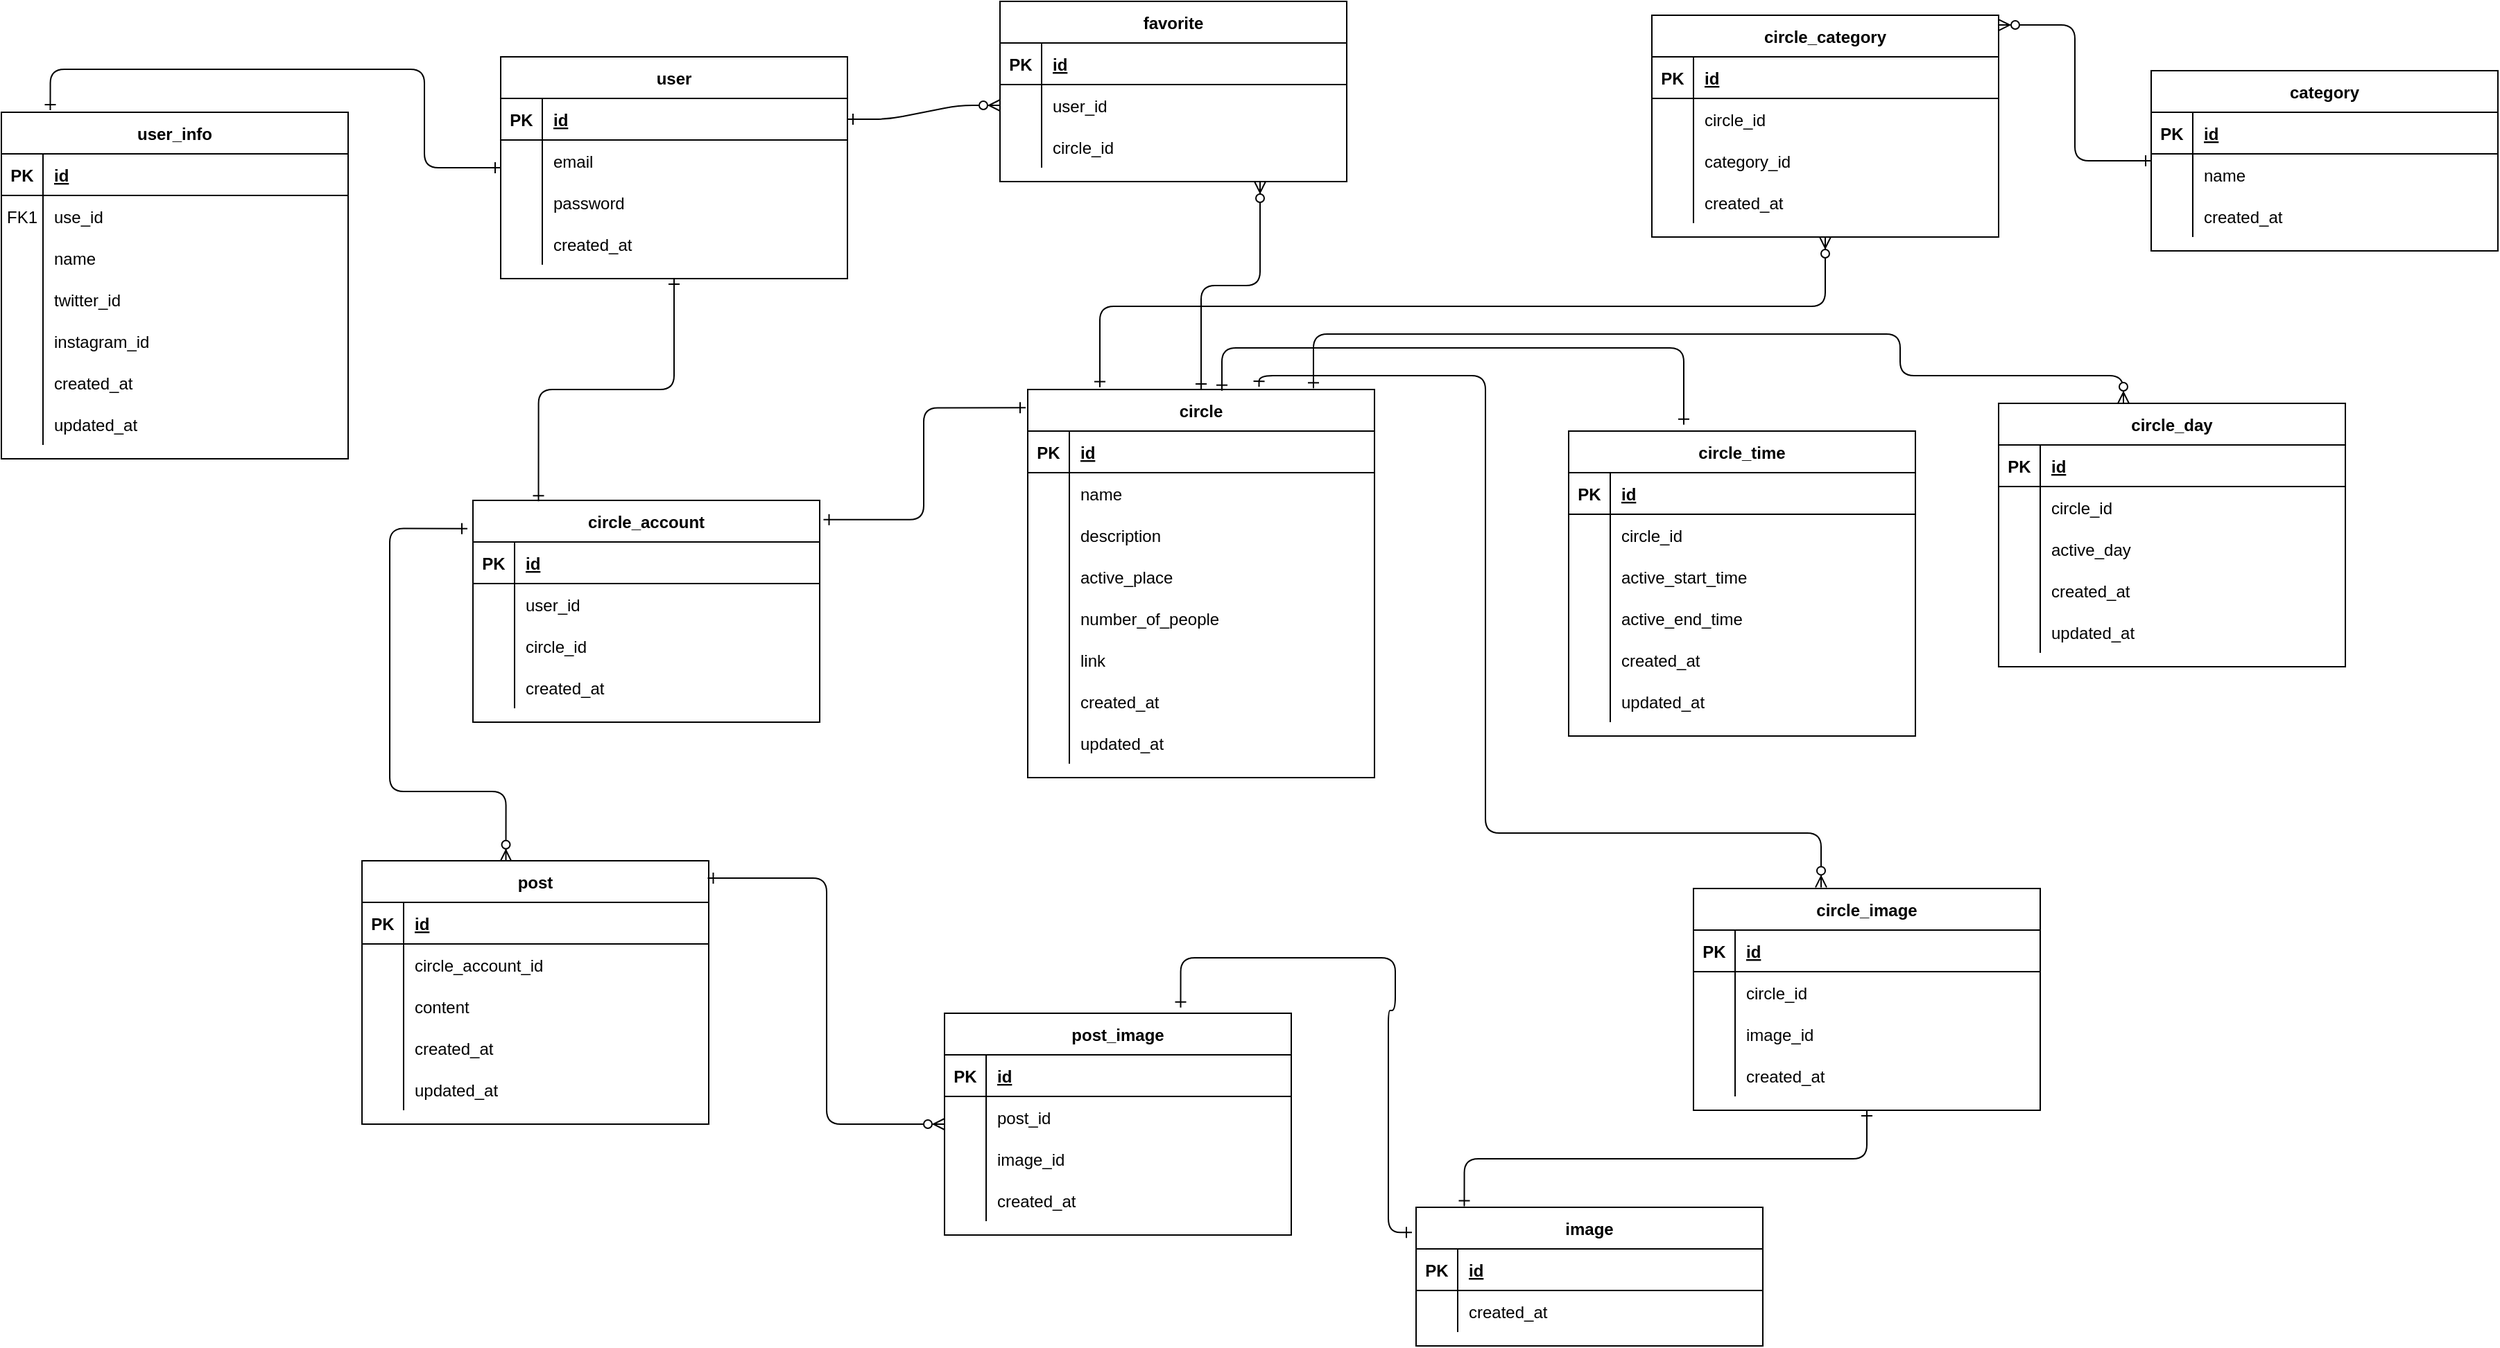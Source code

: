 <mxfile version="17.4.2" type="github">
  <diagram id="R2lEEEUBdFMjLlhIrx00" name="Page-1">
    <mxGraphModel dx="2036" dy="763" grid="1" gridSize="10" guides="1" tooltips="1" connect="1" arrows="1" fold="1" page="1" pageScale="1" pageWidth="850" pageHeight="1100" math="0" shadow="0" extFonts="Permanent Marker^https://fonts.googleapis.com/css?family=Permanent+Marker">
      <root>
        <mxCell id="0" />
        <mxCell id="1" parent="0" />
        <mxCell id="C-vyLk0tnHw3VtMMgP7b-1" value="" style="edgeStyle=entityRelationEdgeStyle;endArrow=ERzeroToMany;startArrow=ERone;endFill=1;startFill=0;" parent="1" source="C-vyLk0tnHw3VtMMgP7b-24" target="C-vyLk0tnHw3VtMMgP7b-6" edge="1">
          <mxGeometry width="100" height="100" relative="1" as="geometry">
            <mxPoint x="340" y="720" as="sourcePoint" />
            <mxPoint x="440" y="620" as="targetPoint" />
          </mxGeometry>
        </mxCell>
        <mxCell id="C-vyLk0tnHw3VtMMgP7b-2" value="favorite" style="shape=table;startSize=30;container=1;collapsible=1;childLayout=tableLayout;fixedRows=1;rowLines=0;fontStyle=1;align=center;resizeLast=1;" parent="1" vertex="1">
          <mxGeometry x="480" y="80" width="250" height="130" as="geometry" />
        </mxCell>
        <mxCell id="C-vyLk0tnHw3VtMMgP7b-3" value="" style="shape=partialRectangle;collapsible=0;dropTarget=0;pointerEvents=0;fillColor=none;points=[[0,0.5],[1,0.5]];portConstraint=eastwest;top=0;left=0;right=0;bottom=1;" parent="C-vyLk0tnHw3VtMMgP7b-2" vertex="1">
          <mxGeometry y="30" width="250" height="30" as="geometry" />
        </mxCell>
        <mxCell id="C-vyLk0tnHw3VtMMgP7b-4" value="PK" style="shape=partialRectangle;overflow=hidden;connectable=0;fillColor=none;top=0;left=0;bottom=0;right=0;fontStyle=1;" parent="C-vyLk0tnHw3VtMMgP7b-3" vertex="1">
          <mxGeometry width="30" height="30" as="geometry">
            <mxRectangle width="30" height="30" as="alternateBounds" />
          </mxGeometry>
        </mxCell>
        <mxCell id="C-vyLk0tnHw3VtMMgP7b-5" value="id" style="shape=partialRectangle;overflow=hidden;connectable=0;fillColor=none;top=0;left=0;bottom=0;right=0;align=left;spacingLeft=6;fontStyle=5;" parent="C-vyLk0tnHw3VtMMgP7b-3" vertex="1">
          <mxGeometry x="30" width="220" height="30" as="geometry">
            <mxRectangle width="220" height="30" as="alternateBounds" />
          </mxGeometry>
        </mxCell>
        <mxCell id="C-vyLk0tnHw3VtMMgP7b-6" value="" style="shape=partialRectangle;collapsible=0;dropTarget=0;pointerEvents=0;fillColor=none;points=[[0,0.5],[1,0.5]];portConstraint=eastwest;top=0;left=0;right=0;bottom=0;" parent="C-vyLk0tnHw3VtMMgP7b-2" vertex="1">
          <mxGeometry y="60" width="250" height="30" as="geometry" />
        </mxCell>
        <mxCell id="C-vyLk0tnHw3VtMMgP7b-7" value="" style="shape=partialRectangle;overflow=hidden;connectable=0;fillColor=none;top=0;left=0;bottom=0;right=0;" parent="C-vyLk0tnHw3VtMMgP7b-6" vertex="1">
          <mxGeometry width="30" height="30" as="geometry">
            <mxRectangle width="30" height="30" as="alternateBounds" />
          </mxGeometry>
        </mxCell>
        <mxCell id="C-vyLk0tnHw3VtMMgP7b-8" value="user_id" style="shape=partialRectangle;overflow=hidden;connectable=0;fillColor=none;top=0;left=0;bottom=0;right=0;align=left;spacingLeft=6;" parent="C-vyLk0tnHw3VtMMgP7b-6" vertex="1">
          <mxGeometry x="30" width="220" height="30" as="geometry">
            <mxRectangle width="220" height="30" as="alternateBounds" />
          </mxGeometry>
        </mxCell>
        <mxCell id="C-vyLk0tnHw3VtMMgP7b-9" value="" style="shape=partialRectangle;collapsible=0;dropTarget=0;pointerEvents=0;fillColor=none;points=[[0,0.5],[1,0.5]];portConstraint=eastwest;top=0;left=0;right=0;bottom=0;" parent="C-vyLk0tnHw3VtMMgP7b-2" vertex="1">
          <mxGeometry y="90" width="250" height="30" as="geometry" />
        </mxCell>
        <mxCell id="C-vyLk0tnHw3VtMMgP7b-10" value="" style="shape=partialRectangle;overflow=hidden;connectable=0;fillColor=none;top=0;left=0;bottom=0;right=0;" parent="C-vyLk0tnHw3VtMMgP7b-9" vertex="1">
          <mxGeometry width="30" height="30" as="geometry">
            <mxRectangle width="30" height="30" as="alternateBounds" />
          </mxGeometry>
        </mxCell>
        <mxCell id="C-vyLk0tnHw3VtMMgP7b-11" value="circle_id" style="shape=partialRectangle;overflow=hidden;connectable=0;fillColor=none;top=0;left=0;bottom=0;right=0;align=left;spacingLeft=6;" parent="C-vyLk0tnHw3VtMMgP7b-9" vertex="1">
          <mxGeometry x="30" width="220" height="30" as="geometry">
            <mxRectangle width="220" height="30" as="alternateBounds" />
          </mxGeometry>
        </mxCell>
        <mxCell id="C-vyLk0tnHw3VtMMgP7b-23" value="user" style="shape=table;startSize=30;container=1;collapsible=1;childLayout=tableLayout;fixedRows=1;rowLines=0;fontStyle=1;align=center;resizeLast=1;" parent="1" vertex="1">
          <mxGeometry x="120" y="120" width="250" height="160" as="geometry" />
        </mxCell>
        <mxCell id="C-vyLk0tnHw3VtMMgP7b-24" value="" style="shape=partialRectangle;collapsible=0;dropTarget=0;pointerEvents=0;fillColor=none;points=[[0,0.5],[1,0.5]];portConstraint=eastwest;top=0;left=0;right=0;bottom=1;" parent="C-vyLk0tnHw3VtMMgP7b-23" vertex="1">
          <mxGeometry y="30" width="250" height="30" as="geometry" />
        </mxCell>
        <mxCell id="C-vyLk0tnHw3VtMMgP7b-25" value="PK" style="shape=partialRectangle;overflow=hidden;connectable=0;fillColor=none;top=0;left=0;bottom=0;right=0;fontStyle=1;" parent="C-vyLk0tnHw3VtMMgP7b-24" vertex="1">
          <mxGeometry width="30" height="30" as="geometry">
            <mxRectangle width="30" height="30" as="alternateBounds" />
          </mxGeometry>
        </mxCell>
        <mxCell id="C-vyLk0tnHw3VtMMgP7b-26" value="id" style="shape=partialRectangle;overflow=hidden;connectable=0;fillColor=none;top=0;left=0;bottom=0;right=0;align=left;spacingLeft=6;fontStyle=5;" parent="C-vyLk0tnHw3VtMMgP7b-24" vertex="1">
          <mxGeometry x="30" width="220" height="30" as="geometry">
            <mxRectangle width="220" height="30" as="alternateBounds" />
          </mxGeometry>
        </mxCell>
        <mxCell id="C-vyLk0tnHw3VtMMgP7b-27" value="" style="shape=partialRectangle;collapsible=0;dropTarget=0;pointerEvents=0;fillColor=none;points=[[0,0.5],[1,0.5]];portConstraint=eastwest;top=0;left=0;right=0;bottom=0;" parent="C-vyLk0tnHw3VtMMgP7b-23" vertex="1">
          <mxGeometry y="60" width="250" height="30" as="geometry" />
        </mxCell>
        <mxCell id="C-vyLk0tnHw3VtMMgP7b-28" value="" style="shape=partialRectangle;overflow=hidden;connectable=0;fillColor=none;top=0;left=0;bottom=0;right=0;" parent="C-vyLk0tnHw3VtMMgP7b-27" vertex="1">
          <mxGeometry width="30" height="30" as="geometry">
            <mxRectangle width="30" height="30" as="alternateBounds" />
          </mxGeometry>
        </mxCell>
        <mxCell id="C-vyLk0tnHw3VtMMgP7b-29" value="email" style="shape=partialRectangle;overflow=hidden;connectable=0;fillColor=none;top=0;left=0;bottom=0;right=0;align=left;spacingLeft=6;" parent="C-vyLk0tnHw3VtMMgP7b-27" vertex="1">
          <mxGeometry x="30" width="220" height="30" as="geometry">
            <mxRectangle width="220" height="30" as="alternateBounds" />
          </mxGeometry>
        </mxCell>
        <mxCell id="6FlEgVxSgksYPIEZWojs-1" value="" style="shape=partialRectangle;collapsible=0;dropTarget=0;pointerEvents=0;fillColor=none;points=[[0,0.5],[1,0.5]];portConstraint=eastwest;top=0;left=0;right=0;bottom=0;" parent="C-vyLk0tnHw3VtMMgP7b-23" vertex="1">
          <mxGeometry y="90" width="250" height="30" as="geometry" />
        </mxCell>
        <mxCell id="6FlEgVxSgksYPIEZWojs-2" value="" style="shape=partialRectangle;overflow=hidden;connectable=0;fillColor=none;top=0;left=0;bottom=0;right=0;" parent="6FlEgVxSgksYPIEZWojs-1" vertex="1">
          <mxGeometry width="30" height="30" as="geometry">
            <mxRectangle width="30" height="30" as="alternateBounds" />
          </mxGeometry>
        </mxCell>
        <mxCell id="6FlEgVxSgksYPIEZWojs-3" value="password" style="shape=partialRectangle;overflow=hidden;connectable=0;fillColor=none;top=0;left=0;bottom=0;right=0;align=left;spacingLeft=6;" parent="6FlEgVxSgksYPIEZWojs-1" vertex="1">
          <mxGeometry x="30" width="220" height="30" as="geometry">
            <mxRectangle width="220" height="30" as="alternateBounds" />
          </mxGeometry>
        </mxCell>
        <mxCell id="6FlEgVxSgksYPIEZWojs-4" value="" style="shape=partialRectangle;collapsible=0;dropTarget=0;pointerEvents=0;fillColor=none;points=[[0,0.5],[1,0.5]];portConstraint=eastwest;top=0;left=0;right=0;bottom=0;" parent="C-vyLk0tnHw3VtMMgP7b-23" vertex="1">
          <mxGeometry y="120" width="250" height="30" as="geometry" />
        </mxCell>
        <mxCell id="6FlEgVxSgksYPIEZWojs-5" value="" style="shape=partialRectangle;overflow=hidden;connectable=0;fillColor=none;top=0;left=0;bottom=0;right=0;" parent="6FlEgVxSgksYPIEZWojs-4" vertex="1">
          <mxGeometry width="30" height="30" as="geometry">
            <mxRectangle width="30" height="30" as="alternateBounds" />
          </mxGeometry>
        </mxCell>
        <mxCell id="6FlEgVxSgksYPIEZWojs-6" value="created_at" style="shape=partialRectangle;overflow=hidden;connectable=0;fillColor=none;top=0;left=0;bottom=0;right=0;align=left;spacingLeft=6;" parent="6FlEgVxSgksYPIEZWojs-4" vertex="1">
          <mxGeometry x="30" width="220" height="30" as="geometry">
            <mxRectangle width="220" height="30" as="alternateBounds" />
          </mxGeometry>
        </mxCell>
        <mxCell id="6FlEgVxSgksYPIEZWojs-10" value="user_info" style="shape=table;startSize=30;container=1;collapsible=1;childLayout=tableLayout;fixedRows=1;rowLines=0;fontStyle=1;align=center;resizeLast=1;" parent="1" vertex="1">
          <mxGeometry x="-240" y="160" width="250" height="250" as="geometry" />
        </mxCell>
        <mxCell id="6FlEgVxSgksYPIEZWojs-11" value="" style="shape=partialRectangle;collapsible=0;dropTarget=0;pointerEvents=0;fillColor=none;points=[[0,0.5],[1,0.5]];portConstraint=eastwest;top=0;left=0;right=0;bottom=1;" parent="6FlEgVxSgksYPIEZWojs-10" vertex="1">
          <mxGeometry y="30" width="250" height="30" as="geometry" />
        </mxCell>
        <mxCell id="6FlEgVxSgksYPIEZWojs-12" value="PK" style="shape=partialRectangle;overflow=hidden;connectable=0;fillColor=none;top=0;left=0;bottom=0;right=0;fontStyle=1;" parent="6FlEgVxSgksYPIEZWojs-11" vertex="1">
          <mxGeometry width="30" height="30" as="geometry">
            <mxRectangle width="30" height="30" as="alternateBounds" />
          </mxGeometry>
        </mxCell>
        <mxCell id="6FlEgVxSgksYPIEZWojs-13" value="id" style="shape=partialRectangle;overflow=hidden;connectable=0;fillColor=none;top=0;left=0;bottom=0;right=0;align=left;spacingLeft=6;fontStyle=5;" parent="6FlEgVxSgksYPIEZWojs-11" vertex="1">
          <mxGeometry x="30" width="220" height="30" as="geometry">
            <mxRectangle width="220" height="30" as="alternateBounds" />
          </mxGeometry>
        </mxCell>
        <mxCell id="6FlEgVxSgksYPIEZWojs-14" value="" style="shape=partialRectangle;collapsible=0;dropTarget=0;pointerEvents=0;fillColor=none;points=[[0,0.5],[1,0.5]];portConstraint=eastwest;top=0;left=0;right=0;bottom=0;" parent="6FlEgVxSgksYPIEZWojs-10" vertex="1">
          <mxGeometry y="60" width="250" height="30" as="geometry" />
        </mxCell>
        <mxCell id="6FlEgVxSgksYPIEZWojs-15" value="FK1" style="shape=partialRectangle;overflow=hidden;connectable=0;fillColor=none;top=0;left=0;bottom=0;right=0;" parent="6FlEgVxSgksYPIEZWojs-14" vertex="1">
          <mxGeometry width="30" height="30" as="geometry">
            <mxRectangle width="30" height="30" as="alternateBounds" />
          </mxGeometry>
        </mxCell>
        <mxCell id="6FlEgVxSgksYPIEZWojs-16" value="use_id" style="shape=partialRectangle;overflow=hidden;connectable=0;fillColor=none;top=0;left=0;bottom=0;right=0;align=left;spacingLeft=6;" parent="6FlEgVxSgksYPIEZWojs-14" vertex="1">
          <mxGeometry x="30" width="220" height="30" as="geometry">
            <mxRectangle width="220" height="30" as="alternateBounds" />
          </mxGeometry>
        </mxCell>
        <mxCell id="6FlEgVxSgksYPIEZWojs-30" value="" style="shape=partialRectangle;collapsible=0;dropTarget=0;pointerEvents=0;fillColor=none;points=[[0,0.5],[1,0.5]];portConstraint=eastwest;top=0;left=0;right=0;bottom=0;" parent="6FlEgVxSgksYPIEZWojs-10" vertex="1">
          <mxGeometry y="90" width="250" height="30" as="geometry" />
        </mxCell>
        <mxCell id="6FlEgVxSgksYPIEZWojs-31" value="" style="shape=partialRectangle;overflow=hidden;connectable=0;fillColor=none;top=0;left=0;bottom=0;right=0;" parent="6FlEgVxSgksYPIEZWojs-30" vertex="1">
          <mxGeometry width="30" height="30" as="geometry">
            <mxRectangle width="30" height="30" as="alternateBounds" />
          </mxGeometry>
        </mxCell>
        <mxCell id="6FlEgVxSgksYPIEZWojs-32" value="name" style="shape=partialRectangle;overflow=hidden;connectable=0;fillColor=none;top=0;left=0;bottom=0;right=0;align=left;spacingLeft=6;" parent="6FlEgVxSgksYPIEZWojs-30" vertex="1">
          <mxGeometry x="30" width="220" height="30" as="geometry">
            <mxRectangle width="220" height="30" as="alternateBounds" />
          </mxGeometry>
        </mxCell>
        <mxCell id="6FlEgVxSgksYPIEZWojs-17" value="" style="shape=partialRectangle;collapsible=0;dropTarget=0;pointerEvents=0;fillColor=none;points=[[0,0.5],[1,0.5]];portConstraint=eastwest;top=0;left=0;right=0;bottom=0;" parent="6FlEgVxSgksYPIEZWojs-10" vertex="1">
          <mxGeometry y="120" width="250" height="30" as="geometry" />
        </mxCell>
        <mxCell id="6FlEgVxSgksYPIEZWojs-18" value="" style="shape=partialRectangle;overflow=hidden;connectable=0;fillColor=none;top=0;left=0;bottom=0;right=0;" parent="6FlEgVxSgksYPIEZWojs-17" vertex="1">
          <mxGeometry width="30" height="30" as="geometry">
            <mxRectangle width="30" height="30" as="alternateBounds" />
          </mxGeometry>
        </mxCell>
        <mxCell id="6FlEgVxSgksYPIEZWojs-19" value="twitter_id" style="shape=partialRectangle;overflow=hidden;connectable=0;fillColor=none;top=0;left=0;bottom=0;right=0;align=left;spacingLeft=6;" parent="6FlEgVxSgksYPIEZWojs-17" vertex="1">
          <mxGeometry x="30" width="220" height="30" as="geometry">
            <mxRectangle width="220" height="30" as="alternateBounds" />
          </mxGeometry>
        </mxCell>
        <mxCell id="6FlEgVxSgksYPIEZWojs-20" value="" style="shape=partialRectangle;collapsible=0;dropTarget=0;pointerEvents=0;fillColor=none;points=[[0,0.5],[1,0.5]];portConstraint=eastwest;top=0;left=0;right=0;bottom=0;" parent="6FlEgVxSgksYPIEZWojs-10" vertex="1">
          <mxGeometry y="150" width="250" height="30" as="geometry" />
        </mxCell>
        <mxCell id="6FlEgVxSgksYPIEZWojs-21" value="" style="shape=partialRectangle;overflow=hidden;connectable=0;fillColor=none;top=0;left=0;bottom=0;right=0;" parent="6FlEgVxSgksYPIEZWojs-20" vertex="1">
          <mxGeometry width="30" height="30" as="geometry">
            <mxRectangle width="30" height="30" as="alternateBounds" />
          </mxGeometry>
        </mxCell>
        <mxCell id="6FlEgVxSgksYPIEZWojs-22" value="instagram_id" style="shape=partialRectangle;overflow=hidden;connectable=0;fillColor=none;top=0;left=0;bottom=0;right=0;align=left;spacingLeft=6;" parent="6FlEgVxSgksYPIEZWojs-20" vertex="1">
          <mxGeometry x="30" width="220" height="30" as="geometry">
            <mxRectangle width="220" height="30" as="alternateBounds" />
          </mxGeometry>
        </mxCell>
        <mxCell id="6FlEgVxSgksYPIEZWojs-23" value="" style="shape=partialRectangle;collapsible=0;dropTarget=0;pointerEvents=0;fillColor=none;points=[[0,0.5],[1,0.5]];portConstraint=eastwest;top=0;left=0;right=0;bottom=0;" parent="6FlEgVxSgksYPIEZWojs-10" vertex="1">
          <mxGeometry y="180" width="250" height="30" as="geometry" />
        </mxCell>
        <mxCell id="6FlEgVxSgksYPIEZWojs-24" value="" style="shape=partialRectangle;overflow=hidden;connectable=0;fillColor=none;top=0;left=0;bottom=0;right=0;" parent="6FlEgVxSgksYPIEZWojs-23" vertex="1">
          <mxGeometry width="30" height="30" as="geometry">
            <mxRectangle width="30" height="30" as="alternateBounds" />
          </mxGeometry>
        </mxCell>
        <mxCell id="6FlEgVxSgksYPIEZWojs-25" value="created_at" style="shape=partialRectangle;overflow=hidden;connectable=0;fillColor=none;top=0;left=0;bottom=0;right=0;align=left;spacingLeft=6;" parent="6FlEgVxSgksYPIEZWojs-23" vertex="1">
          <mxGeometry x="30" width="220" height="30" as="geometry">
            <mxRectangle width="220" height="30" as="alternateBounds" />
          </mxGeometry>
        </mxCell>
        <mxCell id="6FlEgVxSgksYPIEZWojs-26" value="" style="shape=partialRectangle;collapsible=0;dropTarget=0;pointerEvents=0;fillColor=none;points=[[0,0.5],[1,0.5]];portConstraint=eastwest;top=0;left=0;right=0;bottom=0;" parent="6FlEgVxSgksYPIEZWojs-10" vertex="1">
          <mxGeometry y="210" width="250" height="30" as="geometry" />
        </mxCell>
        <mxCell id="6FlEgVxSgksYPIEZWojs-27" value="" style="shape=partialRectangle;overflow=hidden;connectable=0;fillColor=none;top=0;left=0;bottom=0;right=0;" parent="6FlEgVxSgksYPIEZWojs-26" vertex="1">
          <mxGeometry width="30" height="30" as="geometry">
            <mxRectangle width="30" height="30" as="alternateBounds" />
          </mxGeometry>
        </mxCell>
        <mxCell id="6FlEgVxSgksYPIEZWojs-28" value="updated_at" style="shape=partialRectangle;overflow=hidden;connectable=0;fillColor=none;top=0;left=0;bottom=0;right=0;align=left;spacingLeft=6;" parent="6FlEgVxSgksYPIEZWojs-26" vertex="1">
          <mxGeometry x="30" width="220" height="30" as="geometry">
            <mxRectangle width="220" height="30" as="alternateBounds" />
          </mxGeometry>
        </mxCell>
        <mxCell id="6FlEgVxSgksYPIEZWojs-29" value="" style="endArrow=ERone;startArrow=ERone;endFill=0;startFill=0;entryX=0.141;entryY=-0.006;entryDx=0;entryDy=0;entryPerimeter=0;edgeStyle=orthogonalEdgeStyle;" parent="1" source="C-vyLk0tnHw3VtMMgP7b-23" target="6FlEgVxSgksYPIEZWojs-10" edge="1">
          <mxGeometry width="100" height="100" relative="1" as="geometry">
            <mxPoint x="30" y="270" as="sourcePoint" />
            <mxPoint x="140" y="340" as="targetPoint" />
            <Array as="points">
              <mxPoint x="65" y="200" />
              <mxPoint x="65" y="129" />
            </Array>
          </mxGeometry>
        </mxCell>
        <mxCell id="6FlEgVxSgksYPIEZWojs-33" value="circle" style="shape=table;startSize=30;container=1;collapsible=1;childLayout=tableLayout;fixedRows=1;rowLines=0;fontStyle=1;align=center;resizeLast=1;" parent="1" vertex="1">
          <mxGeometry x="500" y="360" width="250" height="280" as="geometry" />
        </mxCell>
        <mxCell id="6FlEgVxSgksYPIEZWojs-34" value="" style="shape=partialRectangle;collapsible=0;dropTarget=0;pointerEvents=0;fillColor=none;points=[[0,0.5],[1,0.5]];portConstraint=eastwest;top=0;left=0;right=0;bottom=1;" parent="6FlEgVxSgksYPIEZWojs-33" vertex="1">
          <mxGeometry y="30" width="250" height="30" as="geometry" />
        </mxCell>
        <mxCell id="6FlEgVxSgksYPIEZWojs-35" value="PK" style="shape=partialRectangle;overflow=hidden;connectable=0;fillColor=none;top=0;left=0;bottom=0;right=0;fontStyle=1;" parent="6FlEgVxSgksYPIEZWojs-34" vertex="1">
          <mxGeometry width="30" height="30" as="geometry">
            <mxRectangle width="30" height="30" as="alternateBounds" />
          </mxGeometry>
        </mxCell>
        <mxCell id="6FlEgVxSgksYPIEZWojs-36" value="id" style="shape=partialRectangle;overflow=hidden;connectable=0;fillColor=none;top=0;left=0;bottom=0;right=0;align=left;spacingLeft=6;fontStyle=5;" parent="6FlEgVxSgksYPIEZWojs-34" vertex="1">
          <mxGeometry x="30" width="220" height="30" as="geometry">
            <mxRectangle width="220" height="30" as="alternateBounds" />
          </mxGeometry>
        </mxCell>
        <mxCell id="6FlEgVxSgksYPIEZWojs-40" value="" style="shape=partialRectangle;collapsible=0;dropTarget=0;pointerEvents=0;fillColor=none;points=[[0,0.5],[1,0.5]];portConstraint=eastwest;top=0;left=0;right=0;bottom=0;" parent="6FlEgVxSgksYPIEZWojs-33" vertex="1">
          <mxGeometry y="60" width="250" height="30" as="geometry" />
        </mxCell>
        <mxCell id="6FlEgVxSgksYPIEZWojs-41" value="" style="shape=partialRectangle;overflow=hidden;connectable=0;fillColor=none;top=0;left=0;bottom=0;right=0;" parent="6FlEgVxSgksYPIEZWojs-40" vertex="1">
          <mxGeometry width="30" height="30" as="geometry">
            <mxRectangle width="30" height="30" as="alternateBounds" />
          </mxGeometry>
        </mxCell>
        <mxCell id="6FlEgVxSgksYPIEZWojs-42" value="name" style="shape=partialRectangle;overflow=hidden;connectable=0;fillColor=none;top=0;left=0;bottom=0;right=0;align=left;spacingLeft=6;" parent="6FlEgVxSgksYPIEZWojs-40" vertex="1">
          <mxGeometry x="30" width="220" height="30" as="geometry">
            <mxRectangle width="220" height="30" as="alternateBounds" />
          </mxGeometry>
        </mxCell>
        <mxCell id="6FlEgVxSgksYPIEZWojs-44" value="" style="shape=partialRectangle;collapsible=0;dropTarget=0;pointerEvents=0;fillColor=none;points=[[0,0.5],[1,0.5]];portConstraint=eastwest;top=0;left=0;right=0;bottom=0;" parent="6FlEgVxSgksYPIEZWojs-33" vertex="1">
          <mxGeometry y="90" width="250" height="30" as="geometry" />
        </mxCell>
        <mxCell id="6FlEgVxSgksYPIEZWojs-45" value="" style="shape=partialRectangle;overflow=hidden;connectable=0;fillColor=none;top=0;left=0;bottom=0;right=0;" parent="6FlEgVxSgksYPIEZWojs-44" vertex="1">
          <mxGeometry width="30" height="30" as="geometry">
            <mxRectangle width="30" height="30" as="alternateBounds" />
          </mxGeometry>
        </mxCell>
        <mxCell id="6FlEgVxSgksYPIEZWojs-46" value="description" style="shape=partialRectangle;overflow=hidden;connectable=0;fillColor=none;top=0;left=0;bottom=0;right=0;align=left;spacingLeft=6;" parent="6FlEgVxSgksYPIEZWojs-44" vertex="1">
          <mxGeometry x="30" width="220" height="30" as="geometry">
            <mxRectangle width="220" height="30" as="alternateBounds" />
          </mxGeometry>
        </mxCell>
        <mxCell id="6FlEgVxSgksYPIEZWojs-47" value="" style="shape=partialRectangle;collapsible=0;dropTarget=0;pointerEvents=0;fillColor=none;points=[[0,0.5],[1,0.5]];portConstraint=eastwest;top=0;left=0;right=0;bottom=0;" parent="6FlEgVxSgksYPIEZWojs-33" vertex="1">
          <mxGeometry y="120" width="250" height="30" as="geometry" />
        </mxCell>
        <mxCell id="6FlEgVxSgksYPIEZWojs-48" value="" style="shape=partialRectangle;overflow=hidden;connectable=0;fillColor=none;top=0;left=0;bottom=0;right=0;" parent="6FlEgVxSgksYPIEZWojs-47" vertex="1">
          <mxGeometry width="30" height="30" as="geometry">
            <mxRectangle width="30" height="30" as="alternateBounds" />
          </mxGeometry>
        </mxCell>
        <mxCell id="6FlEgVxSgksYPIEZWojs-49" value="active_place" style="shape=partialRectangle;overflow=hidden;connectable=0;fillColor=none;top=0;left=0;bottom=0;right=0;align=left;spacingLeft=6;" parent="6FlEgVxSgksYPIEZWojs-47" vertex="1">
          <mxGeometry x="30" width="220" height="30" as="geometry">
            <mxRectangle width="220" height="30" as="alternateBounds" />
          </mxGeometry>
        </mxCell>
        <mxCell id="6FlEgVxSgksYPIEZWojs-56" value="" style="shape=partialRectangle;collapsible=0;dropTarget=0;pointerEvents=0;fillColor=none;points=[[0,0.5],[1,0.5]];portConstraint=eastwest;top=0;left=0;right=0;bottom=0;" parent="6FlEgVxSgksYPIEZWojs-33" vertex="1">
          <mxGeometry y="150" width="250" height="30" as="geometry" />
        </mxCell>
        <mxCell id="6FlEgVxSgksYPIEZWojs-57" value="" style="shape=partialRectangle;overflow=hidden;connectable=0;fillColor=none;top=0;left=0;bottom=0;right=0;" parent="6FlEgVxSgksYPIEZWojs-56" vertex="1">
          <mxGeometry width="30" height="30" as="geometry">
            <mxRectangle width="30" height="30" as="alternateBounds" />
          </mxGeometry>
        </mxCell>
        <mxCell id="6FlEgVxSgksYPIEZWojs-58" value="number_of_people" style="shape=partialRectangle;overflow=hidden;connectable=0;fillColor=none;top=0;left=0;bottom=0;right=0;align=left;spacingLeft=6;" parent="6FlEgVxSgksYPIEZWojs-56" vertex="1">
          <mxGeometry x="30" width="220" height="30" as="geometry">
            <mxRectangle width="220" height="30" as="alternateBounds" />
          </mxGeometry>
        </mxCell>
        <mxCell id="6FlEgVxSgksYPIEZWojs-136" value="" style="shape=partialRectangle;collapsible=0;dropTarget=0;pointerEvents=0;fillColor=none;points=[[0,0.5],[1,0.5]];portConstraint=eastwest;top=0;left=0;right=0;bottom=0;" parent="6FlEgVxSgksYPIEZWojs-33" vertex="1">
          <mxGeometry y="180" width="250" height="30" as="geometry" />
        </mxCell>
        <mxCell id="6FlEgVxSgksYPIEZWojs-137" value="" style="shape=partialRectangle;overflow=hidden;connectable=0;fillColor=none;top=0;left=0;bottom=0;right=0;" parent="6FlEgVxSgksYPIEZWojs-136" vertex="1">
          <mxGeometry width="30" height="30" as="geometry">
            <mxRectangle width="30" height="30" as="alternateBounds" />
          </mxGeometry>
        </mxCell>
        <mxCell id="6FlEgVxSgksYPIEZWojs-138" value="link" style="shape=partialRectangle;overflow=hidden;connectable=0;fillColor=none;top=0;left=0;bottom=0;right=0;align=left;spacingLeft=6;" parent="6FlEgVxSgksYPIEZWojs-136" vertex="1">
          <mxGeometry x="30" width="220" height="30" as="geometry">
            <mxRectangle width="220" height="30" as="alternateBounds" />
          </mxGeometry>
        </mxCell>
        <mxCell id="6FlEgVxSgksYPIEZWojs-59" value="" style="shape=partialRectangle;collapsible=0;dropTarget=0;pointerEvents=0;fillColor=none;points=[[0,0.5],[1,0.5]];portConstraint=eastwest;top=0;left=0;right=0;bottom=0;" parent="6FlEgVxSgksYPIEZWojs-33" vertex="1">
          <mxGeometry y="210" width="250" height="30" as="geometry" />
        </mxCell>
        <mxCell id="6FlEgVxSgksYPIEZWojs-60" value="" style="shape=partialRectangle;overflow=hidden;connectable=0;fillColor=none;top=0;left=0;bottom=0;right=0;" parent="6FlEgVxSgksYPIEZWojs-59" vertex="1">
          <mxGeometry width="30" height="30" as="geometry">
            <mxRectangle width="30" height="30" as="alternateBounds" />
          </mxGeometry>
        </mxCell>
        <mxCell id="6FlEgVxSgksYPIEZWojs-61" value="created_at" style="shape=partialRectangle;overflow=hidden;connectable=0;fillColor=none;top=0;left=0;bottom=0;right=0;align=left;spacingLeft=6;" parent="6FlEgVxSgksYPIEZWojs-59" vertex="1">
          <mxGeometry x="30" width="220" height="30" as="geometry">
            <mxRectangle width="220" height="30" as="alternateBounds" />
          </mxGeometry>
        </mxCell>
        <mxCell id="6FlEgVxSgksYPIEZWojs-62" value="" style="shape=partialRectangle;collapsible=0;dropTarget=0;pointerEvents=0;fillColor=none;points=[[0,0.5],[1,0.5]];portConstraint=eastwest;top=0;left=0;right=0;bottom=0;" parent="6FlEgVxSgksYPIEZWojs-33" vertex="1">
          <mxGeometry y="240" width="250" height="30" as="geometry" />
        </mxCell>
        <mxCell id="6FlEgVxSgksYPIEZWojs-63" value="" style="shape=partialRectangle;overflow=hidden;connectable=0;fillColor=none;top=0;left=0;bottom=0;right=0;" parent="6FlEgVxSgksYPIEZWojs-62" vertex="1">
          <mxGeometry width="30" height="30" as="geometry">
            <mxRectangle width="30" height="30" as="alternateBounds" />
          </mxGeometry>
        </mxCell>
        <mxCell id="6FlEgVxSgksYPIEZWojs-64" value="updated_at" style="shape=partialRectangle;overflow=hidden;connectable=0;fillColor=none;top=0;left=0;bottom=0;right=0;align=left;spacingLeft=6;" parent="6FlEgVxSgksYPIEZWojs-62" vertex="1">
          <mxGeometry x="30" width="220" height="30" as="geometry">
            <mxRectangle width="220" height="30" as="alternateBounds" />
          </mxGeometry>
        </mxCell>
        <mxCell id="6FlEgVxSgksYPIEZWojs-43" value="" style="endArrow=ERzeroToMany;startArrow=ERone;endFill=1;startFill=0;exitX=0.5;exitY=0;exitDx=0;exitDy=0;entryX=0.75;entryY=1;entryDx=0;entryDy=0;edgeStyle=orthogonalEdgeStyle;" parent="1" source="6FlEgVxSgksYPIEZWojs-33" target="C-vyLk0tnHw3VtMMgP7b-2" edge="1">
          <mxGeometry width="100" height="100" relative="1" as="geometry">
            <mxPoint x="660" y="280" as="sourcePoint" />
            <mxPoint x="740" y="310" as="targetPoint" />
          </mxGeometry>
        </mxCell>
        <mxCell id="6FlEgVxSgksYPIEZWojs-65" value="circle_image" style="shape=table;startSize=30;container=1;collapsible=1;childLayout=tableLayout;fixedRows=1;rowLines=0;fontStyle=1;align=center;resizeLast=1;" parent="1" vertex="1">
          <mxGeometry x="980" y="720" width="250" height="160" as="geometry" />
        </mxCell>
        <mxCell id="6FlEgVxSgksYPIEZWojs-66" value="" style="shape=partialRectangle;collapsible=0;dropTarget=0;pointerEvents=0;fillColor=none;points=[[0,0.5],[1,0.5]];portConstraint=eastwest;top=0;left=0;right=0;bottom=1;" parent="6FlEgVxSgksYPIEZWojs-65" vertex="1">
          <mxGeometry y="30" width="250" height="30" as="geometry" />
        </mxCell>
        <mxCell id="6FlEgVxSgksYPIEZWojs-67" value="PK" style="shape=partialRectangle;overflow=hidden;connectable=0;fillColor=none;top=0;left=0;bottom=0;right=0;fontStyle=1;" parent="6FlEgVxSgksYPIEZWojs-66" vertex="1">
          <mxGeometry width="30" height="30" as="geometry">
            <mxRectangle width="30" height="30" as="alternateBounds" />
          </mxGeometry>
        </mxCell>
        <mxCell id="6FlEgVxSgksYPIEZWojs-68" value="id" style="shape=partialRectangle;overflow=hidden;connectable=0;fillColor=none;top=0;left=0;bottom=0;right=0;align=left;spacingLeft=6;fontStyle=5;" parent="6FlEgVxSgksYPIEZWojs-66" vertex="1">
          <mxGeometry x="30" width="220" height="30" as="geometry">
            <mxRectangle width="220" height="30" as="alternateBounds" />
          </mxGeometry>
        </mxCell>
        <mxCell id="6FlEgVxSgksYPIEZWojs-69" value="" style="shape=partialRectangle;collapsible=0;dropTarget=0;pointerEvents=0;fillColor=none;points=[[0,0.5],[1,0.5]];portConstraint=eastwest;top=0;left=0;right=0;bottom=0;" parent="6FlEgVxSgksYPIEZWojs-65" vertex="1">
          <mxGeometry y="60" width="250" height="30" as="geometry" />
        </mxCell>
        <mxCell id="6FlEgVxSgksYPIEZWojs-70" value="" style="shape=partialRectangle;overflow=hidden;connectable=0;fillColor=none;top=0;left=0;bottom=0;right=0;" parent="6FlEgVxSgksYPIEZWojs-69" vertex="1">
          <mxGeometry width="30" height="30" as="geometry">
            <mxRectangle width="30" height="30" as="alternateBounds" />
          </mxGeometry>
        </mxCell>
        <mxCell id="6FlEgVxSgksYPIEZWojs-71" value="circle_id" style="shape=partialRectangle;overflow=hidden;connectable=0;fillColor=none;top=0;left=0;bottom=0;right=0;align=left;spacingLeft=6;" parent="6FlEgVxSgksYPIEZWojs-69" vertex="1">
          <mxGeometry x="30" width="220" height="30" as="geometry">
            <mxRectangle width="220" height="30" as="alternateBounds" />
          </mxGeometry>
        </mxCell>
        <mxCell id="6FlEgVxSgksYPIEZWojs-72" value="" style="shape=partialRectangle;collapsible=0;dropTarget=0;pointerEvents=0;fillColor=none;points=[[0,0.5],[1,0.5]];portConstraint=eastwest;top=0;left=0;right=0;bottom=0;" parent="6FlEgVxSgksYPIEZWojs-65" vertex="1">
          <mxGeometry y="90" width="250" height="30" as="geometry" />
        </mxCell>
        <mxCell id="6FlEgVxSgksYPIEZWojs-73" value="" style="shape=partialRectangle;overflow=hidden;connectable=0;fillColor=none;top=0;left=0;bottom=0;right=0;" parent="6FlEgVxSgksYPIEZWojs-72" vertex="1">
          <mxGeometry width="30" height="30" as="geometry">
            <mxRectangle width="30" height="30" as="alternateBounds" />
          </mxGeometry>
        </mxCell>
        <mxCell id="6FlEgVxSgksYPIEZWojs-74" value="image_id" style="shape=partialRectangle;overflow=hidden;connectable=0;fillColor=none;top=0;left=0;bottom=0;right=0;align=left;spacingLeft=6;" parent="6FlEgVxSgksYPIEZWojs-72" vertex="1">
          <mxGeometry x="30" width="220" height="30" as="geometry">
            <mxRectangle width="220" height="30" as="alternateBounds" />
          </mxGeometry>
        </mxCell>
        <mxCell id="6FlEgVxSgksYPIEZWojs-90" value="" style="shape=partialRectangle;collapsible=0;dropTarget=0;pointerEvents=0;fillColor=none;points=[[0,0.5],[1,0.5]];portConstraint=eastwest;top=0;left=0;right=0;bottom=0;" parent="6FlEgVxSgksYPIEZWojs-65" vertex="1">
          <mxGeometry y="120" width="250" height="30" as="geometry" />
        </mxCell>
        <mxCell id="6FlEgVxSgksYPIEZWojs-91" value="" style="shape=partialRectangle;overflow=hidden;connectable=0;fillColor=none;top=0;left=0;bottom=0;right=0;" parent="6FlEgVxSgksYPIEZWojs-90" vertex="1">
          <mxGeometry width="30" height="30" as="geometry">
            <mxRectangle width="30" height="30" as="alternateBounds" />
          </mxGeometry>
        </mxCell>
        <mxCell id="6FlEgVxSgksYPIEZWojs-92" value="created_at" style="shape=partialRectangle;overflow=hidden;connectable=0;fillColor=none;top=0;left=0;bottom=0;right=0;align=left;spacingLeft=6;" parent="6FlEgVxSgksYPIEZWojs-90" vertex="1">
          <mxGeometry x="30" width="220" height="30" as="geometry">
            <mxRectangle width="220" height="30" as="alternateBounds" />
          </mxGeometry>
        </mxCell>
        <mxCell id="6FlEgVxSgksYPIEZWojs-93" value="image" style="shape=table;startSize=30;container=1;collapsible=1;childLayout=tableLayout;fixedRows=1;rowLines=0;fontStyle=1;align=center;resizeLast=1;" parent="1" vertex="1">
          <mxGeometry x="780" y="950" width="250" height="100" as="geometry" />
        </mxCell>
        <mxCell id="6FlEgVxSgksYPIEZWojs-94" value="" style="shape=partialRectangle;collapsible=0;dropTarget=0;pointerEvents=0;fillColor=none;points=[[0,0.5],[1,0.5]];portConstraint=eastwest;top=0;left=0;right=0;bottom=1;" parent="6FlEgVxSgksYPIEZWojs-93" vertex="1">
          <mxGeometry y="30" width="250" height="30" as="geometry" />
        </mxCell>
        <mxCell id="6FlEgVxSgksYPIEZWojs-95" value="PK" style="shape=partialRectangle;overflow=hidden;connectable=0;fillColor=none;top=0;left=0;bottom=0;right=0;fontStyle=1;" parent="6FlEgVxSgksYPIEZWojs-94" vertex="1">
          <mxGeometry width="30" height="30" as="geometry">
            <mxRectangle width="30" height="30" as="alternateBounds" />
          </mxGeometry>
        </mxCell>
        <mxCell id="6FlEgVxSgksYPIEZWojs-96" value="id" style="shape=partialRectangle;overflow=hidden;connectable=0;fillColor=none;top=0;left=0;bottom=0;right=0;align=left;spacingLeft=6;fontStyle=5;" parent="6FlEgVxSgksYPIEZWojs-94" vertex="1">
          <mxGeometry x="30" width="220" height="30" as="geometry">
            <mxRectangle width="220" height="30" as="alternateBounds" />
          </mxGeometry>
        </mxCell>
        <mxCell id="6FlEgVxSgksYPIEZWojs-103" value="" style="shape=partialRectangle;collapsible=0;dropTarget=0;pointerEvents=0;fillColor=none;points=[[0,0.5],[1,0.5]];portConstraint=eastwest;top=0;left=0;right=0;bottom=0;" parent="6FlEgVxSgksYPIEZWojs-93" vertex="1">
          <mxGeometry y="60" width="250" height="30" as="geometry" />
        </mxCell>
        <mxCell id="6FlEgVxSgksYPIEZWojs-104" value="" style="shape=partialRectangle;overflow=hidden;connectable=0;fillColor=none;top=0;left=0;bottom=0;right=0;" parent="6FlEgVxSgksYPIEZWojs-103" vertex="1">
          <mxGeometry width="30" height="30" as="geometry">
            <mxRectangle width="30" height="30" as="alternateBounds" />
          </mxGeometry>
        </mxCell>
        <mxCell id="6FlEgVxSgksYPIEZWojs-105" value="created_at" style="shape=partialRectangle;overflow=hidden;connectable=0;fillColor=none;top=0;left=0;bottom=0;right=0;align=left;spacingLeft=6;" parent="6FlEgVxSgksYPIEZWojs-103" vertex="1">
          <mxGeometry x="30" width="220" height="30" as="geometry">
            <mxRectangle width="220" height="30" as="alternateBounds" />
          </mxGeometry>
        </mxCell>
        <mxCell id="6FlEgVxSgksYPIEZWojs-106" value="" style="endArrow=ERzeroToMany;startArrow=ERone;endFill=1;startFill=0;exitX=0.667;exitY=-0.007;exitDx=0;exitDy=0;entryX=0.368;entryY=-0.005;entryDx=0;entryDy=0;exitPerimeter=0;entryPerimeter=0;edgeStyle=orthogonalEdgeStyle;" parent="1" source="6FlEgVxSgksYPIEZWojs-33" target="6FlEgVxSgksYPIEZWojs-65" edge="1">
          <mxGeometry width="100" height="100" relative="1" as="geometry">
            <mxPoint x="750" y="310.0" as="sourcePoint" />
            <mxPoint x="792.5" y="160" as="targetPoint" />
            <Array as="points">
              <mxPoint x="667" y="350" />
              <mxPoint x="830" y="350" />
              <mxPoint x="830" y="680" />
              <mxPoint x="1072" y="680" />
            </Array>
          </mxGeometry>
        </mxCell>
        <mxCell id="6FlEgVxSgksYPIEZWojs-107" value="" style="endArrow=ERone;startArrow=ERone;endFill=0;startFill=0;exitX=0.139;exitY=-0.008;exitDx=0;exitDy=0;exitPerimeter=0;edgeStyle=orthogonalEdgeStyle;" parent="1" source="6FlEgVxSgksYPIEZWojs-93" target="6FlEgVxSgksYPIEZWojs-65" edge="1">
          <mxGeometry width="100" height="100" relative="1" as="geometry">
            <mxPoint x="1119.75" y="220.04" as="sourcePoint" />
            <mxPoint x="1030" y="308.54" as="targetPoint" />
          </mxGeometry>
        </mxCell>
        <mxCell id="6FlEgVxSgksYPIEZWojs-108" value="circle_account" style="shape=table;startSize=30;container=1;collapsible=1;childLayout=tableLayout;fixedRows=1;rowLines=0;fontStyle=1;align=center;resizeLast=1;" parent="1" vertex="1">
          <mxGeometry x="100" y="440" width="250" height="160" as="geometry" />
        </mxCell>
        <mxCell id="6FlEgVxSgksYPIEZWojs-109" value="" style="shape=partialRectangle;collapsible=0;dropTarget=0;pointerEvents=0;fillColor=none;points=[[0,0.5],[1,0.5]];portConstraint=eastwest;top=0;left=0;right=0;bottom=1;" parent="6FlEgVxSgksYPIEZWojs-108" vertex="1">
          <mxGeometry y="30" width="250" height="30" as="geometry" />
        </mxCell>
        <mxCell id="6FlEgVxSgksYPIEZWojs-110" value="PK" style="shape=partialRectangle;overflow=hidden;connectable=0;fillColor=none;top=0;left=0;bottom=0;right=0;fontStyle=1;" parent="6FlEgVxSgksYPIEZWojs-109" vertex="1">
          <mxGeometry width="30" height="30" as="geometry">
            <mxRectangle width="30" height="30" as="alternateBounds" />
          </mxGeometry>
        </mxCell>
        <mxCell id="6FlEgVxSgksYPIEZWojs-111" value="id" style="shape=partialRectangle;overflow=hidden;connectable=0;fillColor=none;top=0;left=0;bottom=0;right=0;align=left;spacingLeft=6;fontStyle=5;" parent="6FlEgVxSgksYPIEZWojs-109" vertex="1">
          <mxGeometry x="30" width="220" height="30" as="geometry">
            <mxRectangle width="220" height="30" as="alternateBounds" />
          </mxGeometry>
        </mxCell>
        <mxCell id="6FlEgVxSgksYPIEZWojs-112" value="" style="shape=partialRectangle;collapsible=0;dropTarget=0;pointerEvents=0;fillColor=none;points=[[0,0.5],[1,0.5]];portConstraint=eastwest;top=0;left=0;right=0;bottom=0;" parent="6FlEgVxSgksYPIEZWojs-108" vertex="1">
          <mxGeometry y="60" width="250" height="30" as="geometry" />
        </mxCell>
        <mxCell id="6FlEgVxSgksYPIEZWojs-113" value="" style="shape=partialRectangle;overflow=hidden;connectable=0;fillColor=none;top=0;left=0;bottom=0;right=0;" parent="6FlEgVxSgksYPIEZWojs-112" vertex="1">
          <mxGeometry width="30" height="30" as="geometry">
            <mxRectangle width="30" height="30" as="alternateBounds" />
          </mxGeometry>
        </mxCell>
        <mxCell id="6FlEgVxSgksYPIEZWojs-114" value="user_id" style="shape=partialRectangle;overflow=hidden;connectable=0;fillColor=none;top=0;left=0;bottom=0;right=0;align=left;spacingLeft=6;" parent="6FlEgVxSgksYPIEZWojs-112" vertex="1">
          <mxGeometry x="30" width="220" height="30" as="geometry">
            <mxRectangle width="220" height="30" as="alternateBounds" />
          </mxGeometry>
        </mxCell>
        <mxCell id="6FlEgVxSgksYPIEZWojs-115" value="" style="shape=partialRectangle;collapsible=0;dropTarget=0;pointerEvents=0;fillColor=none;points=[[0,0.5],[1,0.5]];portConstraint=eastwest;top=0;left=0;right=0;bottom=0;" parent="6FlEgVxSgksYPIEZWojs-108" vertex="1">
          <mxGeometry y="90" width="250" height="30" as="geometry" />
        </mxCell>
        <mxCell id="6FlEgVxSgksYPIEZWojs-116" value="" style="shape=partialRectangle;overflow=hidden;connectable=0;fillColor=none;top=0;left=0;bottom=0;right=0;" parent="6FlEgVxSgksYPIEZWojs-115" vertex="1">
          <mxGeometry width="30" height="30" as="geometry">
            <mxRectangle width="30" height="30" as="alternateBounds" />
          </mxGeometry>
        </mxCell>
        <mxCell id="6FlEgVxSgksYPIEZWojs-117" value="circle_id" style="shape=partialRectangle;overflow=hidden;connectable=0;fillColor=none;top=0;left=0;bottom=0;right=0;align=left;spacingLeft=6;" parent="6FlEgVxSgksYPIEZWojs-115" vertex="1">
          <mxGeometry x="30" width="220" height="30" as="geometry">
            <mxRectangle width="220" height="30" as="alternateBounds" />
          </mxGeometry>
        </mxCell>
        <mxCell id="6FlEgVxSgksYPIEZWojs-133" value="" style="shape=partialRectangle;collapsible=0;dropTarget=0;pointerEvents=0;fillColor=none;points=[[0,0.5],[1,0.5]];portConstraint=eastwest;top=0;left=0;right=0;bottom=0;" parent="6FlEgVxSgksYPIEZWojs-108" vertex="1">
          <mxGeometry y="120" width="250" height="30" as="geometry" />
        </mxCell>
        <mxCell id="6FlEgVxSgksYPIEZWojs-134" value="" style="shape=partialRectangle;overflow=hidden;connectable=0;fillColor=none;top=0;left=0;bottom=0;right=0;" parent="6FlEgVxSgksYPIEZWojs-133" vertex="1">
          <mxGeometry width="30" height="30" as="geometry">
            <mxRectangle width="30" height="30" as="alternateBounds" />
          </mxGeometry>
        </mxCell>
        <mxCell id="6FlEgVxSgksYPIEZWojs-135" value="created_at" style="shape=partialRectangle;overflow=hidden;connectable=0;fillColor=none;top=0;left=0;bottom=0;right=0;align=left;spacingLeft=6;" parent="6FlEgVxSgksYPIEZWojs-133" vertex="1">
          <mxGeometry x="30" width="220" height="30" as="geometry">
            <mxRectangle width="220" height="30" as="alternateBounds" />
          </mxGeometry>
        </mxCell>
        <mxCell id="6FlEgVxSgksYPIEZWojs-139" value="" style="endArrow=ERone;startArrow=ERone;endFill=0;startFill=0;entryX=1.011;entryY=0.087;entryDx=0;entryDy=0;entryPerimeter=0;exitX=-0.006;exitY=0.047;exitDx=0;exitDy=0;exitPerimeter=0;edgeStyle=orthogonalEdgeStyle;" parent="1" source="6FlEgVxSgksYPIEZWojs-33" target="6FlEgVxSgksYPIEZWojs-108" edge="1">
          <mxGeometry width="100" height="100" relative="1" as="geometry">
            <mxPoint x="407.38" y="409.998" as="sourcePoint" />
            <mxPoint x="82.63" y="368.45" as="targetPoint" />
          </mxGeometry>
        </mxCell>
        <mxCell id="6FlEgVxSgksYPIEZWojs-140" value="" style="endArrow=ERone;startArrow=ERone;endFill=0;startFill=0;entryX=0.189;entryY=0.004;entryDx=0;entryDy=0;entryPerimeter=0;edgeStyle=orthogonalEdgeStyle;" parent="1" source="C-vyLk0tnHw3VtMMgP7b-23" target="6FlEgVxSgksYPIEZWojs-108" edge="1">
          <mxGeometry width="100" height="100" relative="1" as="geometry">
            <mxPoint x="285.83" y="332.06" as="sourcePoint" />
            <mxPoint x="140.08" y="410.0" as="targetPoint" />
          </mxGeometry>
        </mxCell>
        <mxCell id="6FlEgVxSgksYPIEZWojs-141" value="post" style="shape=table;startSize=30;container=1;collapsible=1;childLayout=tableLayout;fixedRows=1;rowLines=0;fontStyle=1;align=center;resizeLast=1;" parent="1" vertex="1">
          <mxGeometry x="20" y="700" width="250" height="190" as="geometry" />
        </mxCell>
        <mxCell id="6FlEgVxSgksYPIEZWojs-142" value="" style="shape=partialRectangle;collapsible=0;dropTarget=0;pointerEvents=0;fillColor=none;points=[[0,0.5],[1,0.5]];portConstraint=eastwest;top=0;left=0;right=0;bottom=1;" parent="6FlEgVxSgksYPIEZWojs-141" vertex="1">
          <mxGeometry y="30" width="250" height="30" as="geometry" />
        </mxCell>
        <mxCell id="6FlEgVxSgksYPIEZWojs-143" value="PK" style="shape=partialRectangle;overflow=hidden;connectable=0;fillColor=none;top=0;left=0;bottom=0;right=0;fontStyle=1;" parent="6FlEgVxSgksYPIEZWojs-142" vertex="1">
          <mxGeometry width="30" height="30" as="geometry">
            <mxRectangle width="30" height="30" as="alternateBounds" />
          </mxGeometry>
        </mxCell>
        <mxCell id="6FlEgVxSgksYPIEZWojs-144" value="id" style="shape=partialRectangle;overflow=hidden;connectable=0;fillColor=none;top=0;left=0;bottom=0;right=0;align=left;spacingLeft=6;fontStyle=5;" parent="6FlEgVxSgksYPIEZWojs-142" vertex="1">
          <mxGeometry x="30" width="220" height="30" as="geometry">
            <mxRectangle width="220" height="30" as="alternateBounds" />
          </mxGeometry>
        </mxCell>
        <mxCell id="6FlEgVxSgksYPIEZWojs-145" value="" style="shape=partialRectangle;collapsible=0;dropTarget=0;pointerEvents=0;fillColor=none;points=[[0,0.5],[1,0.5]];portConstraint=eastwest;top=0;left=0;right=0;bottom=0;" parent="6FlEgVxSgksYPIEZWojs-141" vertex="1">
          <mxGeometry y="60" width="250" height="30" as="geometry" />
        </mxCell>
        <mxCell id="6FlEgVxSgksYPIEZWojs-146" value="" style="shape=partialRectangle;overflow=hidden;connectable=0;fillColor=none;top=0;left=0;bottom=0;right=0;" parent="6FlEgVxSgksYPIEZWojs-145" vertex="1">
          <mxGeometry width="30" height="30" as="geometry">
            <mxRectangle width="30" height="30" as="alternateBounds" />
          </mxGeometry>
        </mxCell>
        <mxCell id="6FlEgVxSgksYPIEZWojs-147" value="circle_account_id" style="shape=partialRectangle;overflow=hidden;connectable=0;fillColor=none;top=0;left=0;bottom=0;right=0;align=left;spacingLeft=6;" parent="6FlEgVxSgksYPIEZWojs-145" vertex="1">
          <mxGeometry x="30" width="220" height="30" as="geometry">
            <mxRectangle width="220" height="30" as="alternateBounds" />
          </mxGeometry>
        </mxCell>
        <mxCell id="6FlEgVxSgksYPIEZWojs-148" value="" style="shape=partialRectangle;collapsible=0;dropTarget=0;pointerEvents=0;fillColor=none;points=[[0,0.5],[1,0.5]];portConstraint=eastwest;top=0;left=0;right=0;bottom=0;" parent="6FlEgVxSgksYPIEZWojs-141" vertex="1">
          <mxGeometry y="90" width="250" height="30" as="geometry" />
        </mxCell>
        <mxCell id="6FlEgVxSgksYPIEZWojs-149" value="" style="shape=partialRectangle;overflow=hidden;connectable=0;fillColor=none;top=0;left=0;bottom=0;right=0;" parent="6FlEgVxSgksYPIEZWojs-148" vertex="1">
          <mxGeometry width="30" height="30" as="geometry">
            <mxRectangle width="30" height="30" as="alternateBounds" />
          </mxGeometry>
        </mxCell>
        <mxCell id="6FlEgVxSgksYPIEZWojs-150" value="content" style="shape=partialRectangle;overflow=hidden;connectable=0;fillColor=none;top=0;left=0;bottom=0;right=0;align=left;spacingLeft=6;" parent="6FlEgVxSgksYPIEZWojs-148" vertex="1">
          <mxGeometry x="30" width="220" height="30" as="geometry">
            <mxRectangle width="220" height="30" as="alternateBounds" />
          </mxGeometry>
        </mxCell>
        <mxCell id="6FlEgVxSgksYPIEZWojs-151" value="" style="shape=partialRectangle;collapsible=0;dropTarget=0;pointerEvents=0;fillColor=none;points=[[0,0.5],[1,0.5]];portConstraint=eastwest;top=0;left=0;right=0;bottom=0;" parent="6FlEgVxSgksYPIEZWojs-141" vertex="1">
          <mxGeometry y="120" width="250" height="30" as="geometry" />
        </mxCell>
        <mxCell id="6FlEgVxSgksYPIEZWojs-152" value="" style="shape=partialRectangle;overflow=hidden;connectable=0;fillColor=none;top=0;left=0;bottom=0;right=0;" parent="6FlEgVxSgksYPIEZWojs-151" vertex="1">
          <mxGeometry width="30" height="30" as="geometry">
            <mxRectangle width="30" height="30" as="alternateBounds" />
          </mxGeometry>
        </mxCell>
        <mxCell id="6FlEgVxSgksYPIEZWojs-153" value="created_at" style="shape=partialRectangle;overflow=hidden;connectable=0;fillColor=none;top=0;left=0;bottom=0;right=0;align=left;spacingLeft=6;" parent="6FlEgVxSgksYPIEZWojs-151" vertex="1">
          <mxGeometry x="30" width="220" height="30" as="geometry">
            <mxRectangle width="220" height="30" as="alternateBounds" />
          </mxGeometry>
        </mxCell>
        <mxCell id="6FlEgVxSgksYPIEZWojs-154" value="" style="shape=partialRectangle;collapsible=0;dropTarget=0;pointerEvents=0;fillColor=none;points=[[0,0.5],[1,0.5]];portConstraint=eastwest;top=0;left=0;right=0;bottom=0;" parent="6FlEgVxSgksYPIEZWojs-141" vertex="1">
          <mxGeometry y="150" width="250" height="30" as="geometry" />
        </mxCell>
        <mxCell id="6FlEgVxSgksYPIEZWojs-155" value="" style="shape=partialRectangle;overflow=hidden;connectable=0;fillColor=none;top=0;left=0;bottom=0;right=0;" parent="6FlEgVxSgksYPIEZWojs-154" vertex="1">
          <mxGeometry width="30" height="30" as="geometry">
            <mxRectangle width="30" height="30" as="alternateBounds" />
          </mxGeometry>
        </mxCell>
        <mxCell id="6FlEgVxSgksYPIEZWojs-156" value="updated_at" style="shape=partialRectangle;overflow=hidden;connectable=0;fillColor=none;top=0;left=0;bottom=0;right=0;align=left;spacingLeft=6;" parent="6FlEgVxSgksYPIEZWojs-154" vertex="1">
          <mxGeometry x="30" width="220" height="30" as="geometry">
            <mxRectangle width="220" height="30" as="alternateBounds" />
          </mxGeometry>
        </mxCell>
        <mxCell id="6FlEgVxSgksYPIEZWojs-157" value="post_image" style="shape=table;startSize=30;container=1;collapsible=1;childLayout=tableLayout;fixedRows=1;rowLines=0;fontStyle=1;align=center;resizeLast=1;" parent="1" vertex="1">
          <mxGeometry x="440" y="810" width="250" height="160" as="geometry" />
        </mxCell>
        <mxCell id="6FlEgVxSgksYPIEZWojs-158" value="" style="shape=partialRectangle;collapsible=0;dropTarget=0;pointerEvents=0;fillColor=none;points=[[0,0.5],[1,0.5]];portConstraint=eastwest;top=0;left=0;right=0;bottom=1;" parent="6FlEgVxSgksYPIEZWojs-157" vertex="1">
          <mxGeometry y="30" width="250" height="30" as="geometry" />
        </mxCell>
        <mxCell id="6FlEgVxSgksYPIEZWojs-159" value="PK" style="shape=partialRectangle;overflow=hidden;connectable=0;fillColor=none;top=0;left=0;bottom=0;right=0;fontStyle=1;" parent="6FlEgVxSgksYPIEZWojs-158" vertex="1">
          <mxGeometry width="30" height="30" as="geometry">
            <mxRectangle width="30" height="30" as="alternateBounds" />
          </mxGeometry>
        </mxCell>
        <mxCell id="6FlEgVxSgksYPIEZWojs-160" value="id" style="shape=partialRectangle;overflow=hidden;connectable=0;fillColor=none;top=0;left=0;bottom=0;right=0;align=left;spacingLeft=6;fontStyle=5;" parent="6FlEgVxSgksYPIEZWojs-158" vertex="1">
          <mxGeometry x="30" width="220" height="30" as="geometry">
            <mxRectangle width="220" height="30" as="alternateBounds" />
          </mxGeometry>
        </mxCell>
        <mxCell id="6FlEgVxSgksYPIEZWojs-161" value="" style="shape=partialRectangle;collapsible=0;dropTarget=0;pointerEvents=0;fillColor=none;points=[[0,0.5],[1,0.5]];portConstraint=eastwest;top=0;left=0;right=0;bottom=0;" parent="6FlEgVxSgksYPIEZWojs-157" vertex="1">
          <mxGeometry y="60" width="250" height="30" as="geometry" />
        </mxCell>
        <mxCell id="6FlEgVxSgksYPIEZWojs-162" value="" style="shape=partialRectangle;overflow=hidden;connectable=0;fillColor=none;top=0;left=0;bottom=0;right=0;" parent="6FlEgVxSgksYPIEZWojs-161" vertex="1">
          <mxGeometry width="30" height="30" as="geometry">
            <mxRectangle width="30" height="30" as="alternateBounds" />
          </mxGeometry>
        </mxCell>
        <mxCell id="6FlEgVxSgksYPIEZWojs-163" value="post_id" style="shape=partialRectangle;overflow=hidden;connectable=0;fillColor=none;top=0;left=0;bottom=0;right=0;align=left;spacingLeft=6;" parent="6FlEgVxSgksYPIEZWojs-161" vertex="1">
          <mxGeometry x="30" width="220" height="30" as="geometry">
            <mxRectangle width="220" height="30" as="alternateBounds" />
          </mxGeometry>
        </mxCell>
        <mxCell id="6FlEgVxSgksYPIEZWojs-164" value="" style="shape=partialRectangle;collapsible=0;dropTarget=0;pointerEvents=0;fillColor=none;points=[[0,0.5],[1,0.5]];portConstraint=eastwest;top=0;left=0;right=0;bottom=0;" parent="6FlEgVxSgksYPIEZWojs-157" vertex="1">
          <mxGeometry y="90" width="250" height="30" as="geometry" />
        </mxCell>
        <mxCell id="6FlEgVxSgksYPIEZWojs-165" value="" style="shape=partialRectangle;overflow=hidden;connectable=0;fillColor=none;top=0;left=0;bottom=0;right=0;" parent="6FlEgVxSgksYPIEZWojs-164" vertex="1">
          <mxGeometry width="30" height="30" as="geometry">
            <mxRectangle width="30" height="30" as="alternateBounds" />
          </mxGeometry>
        </mxCell>
        <mxCell id="6FlEgVxSgksYPIEZWojs-166" value="image_id" style="shape=partialRectangle;overflow=hidden;connectable=0;fillColor=none;top=0;left=0;bottom=0;right=0;align=left;spacingLeft=6;" parent="6FlEgVxSgksYPIEZWojs-164" vertex="1">
          <mxGeometry x="30" width="220" height="30" as="geometry">
            <mxRectangle width="220" height="30" as="alternateBounds" />
          </mxGeometry>
        </mxCell>
        <mxCell id="6FlEgVxSgksYPIEZWojs-167" value="" style="shape=partialRectangle;collapsible=0;dropTarget=0;pointerEvents=0;fillColor=none;points=[[0,0.5],[1,0.5]];portConstraint=eastwest;top=0;left=0;right=0;bottom=0;" parent="6FlEgVxSgksYPIEZWojs-157" vertex="1">
          <mxGeometry y="120" width="250" height="30" as="geometry" />
        </mxCell>
        <mxCell id="6FlEgVxSgksYPIEZWojs-168" value="" style="shape=partialRectangle;overflow=hidden;connectable=0;fillColor=none;top=0;left=0;bottom=0;right=0;" parent="6FlEgVxSgksYPIEZWojs-167" vertex="1">
          <mxGeometry width="30" height="30" as="geometry">
            <mxRectangle width="30" height="30" as="alternateBounds" />
          </mxGeometry>
        </mxCell>
        <mxCell id="6FlEgVxSgksYPIEZWojs-169" value="created_at" style="shape=partialRectangle;overflow=hidden;connectable=0;fillColor=none;top=0;left=0;bottom=0;right=0;align=left;spacingLeft=6;" parent="6FlEgVxSgksYPIEZWojs-167" vertex="1">
          <mxGeometry x="30" width="220" height="30" as="geometry">
            <mxRectangle width="220" height="30" as="alternateBounds" />
          </mxGeometry>
        </mxCell>
        <mxCell id="6FlEgVxSgksYPIEZWojs-170" value="" style="endArrow=ERone;startArrow=ERone;endFill=0;startFill=0;exitX=0.681;exitY=-0.026;exitDx=0;exitDy=0;exitPerimeter=0;entryX=-0.012;entryY=0.181;entryDx=0;entryDy=0;entryPerimeter=0;edgeStyle=orthogonalEdgeStyle;" parent="1" source="6FlEgVxSgksYPIEZWojs-157" target="6FlEgVxSgksYPIEZWojs-93" edge="1">
          <mxGeometry width="100" height="100" relative="1" as="geometry">
            <mxPoint x="690.0" y="999.2" as="sourcePoint" />
            <mxPoint x="780.25" y="720" as="targetPoint" />
            <Array as="points">
              <mxPoint x="610" y="770" />
              <mxPoint x="765" y="770" />
              <mxPoint x="765" y="808" />
              <mxPoint x="760" y="808" />
              <mxPoint x="760" y="968" />
            </Array>
          </mxGeometry>
        </mxCell>
        <mxCell id="6FlEgVxSgksYPIEZWojs-171" value="" style="endArrow=ERzeroToMany;startArrow=ERone;endFill=1;startFill=0;exitX=0.997;exitY=0.066;exitDx=0;exitDy=0;exitPerimeter=0;edgeStyle=orthogonalEdgeStyle;" parent="1" source="6FlEgVxSgksYPIEZWojs-141" target="6FlEgVxSgksYPIEZWojs-157" edge="1">
          <mxGeometry width="100" height="100" relative="1" as="geometry">
            <mxPoint x="310" y="757.62" as="sourcePoint" />
            <mxPoint x="575.25" y="749.2" as="targetPoint" />
          </mxGeometry>
        </mxCell>
        <mxCell id="6FlEgVxSgksYPIEZWojs-172" value="" style="endArrow=ERzeroToMany;startArrow=ERone;endFill=1;startFill=0;exitX=-0.016;exitY=0.127;exitDx=0;exitDy=0;exitPerimeter=0;edgeStyle=orthogonalEdgeStyle;entryX=0.415;entryY=0.002;entryDx=0;entryDy=0;entryPerimeter=0;" parent="1" source="6FlEgVxSgksYPIEZWojs-108" target="6FlEgVxSgksYPIEZWojs-141" edge="1">
          <mxGeometry width="100" height="100" relative="1" as="geometry">
            <mxPoint x="-110" y="560" as="sourcePoint" />
            <mxPoint x="60.75" y="737.46" as="targetPoint" />
            <Array as="points">
              <mxPoint x="40" y="460" />
              <mxPoint x="40" y="650" />
              <mxPoint x="124" y="650" />
            </Array>
          </mxGeometry>
        </mxCell>
        <mxCell id="0ga6aWWkDcnp-X4PFnBL-1" value="circle_category" style="shape=table;startSize=30;container=1;collapsible=1;childLayout=tableLayout;fixedRows=1;rowLines=0;fontStyle=1;align=center;resizeLast=1;" parent="1" vertex="1">
          <mxGeometry x="950" y="90" width="250" height="160" as="geometry" />
        </mxCell>
        <mxCell id="0ga6aWWkDcnp-X4PFnBL-2" value="" style="shape=partialRectangle;collapsible=0;dropTarget=0;pointerEvents=0;fillColor=none;points=[[0,0.5],[1,0.5]];portConstraint=eastwest;top=0;left=0;right=0;bottom=1;" parent="0ga6aWWkDcnp-X4PFnBL-1" vertex="1">
          <mxGeometry y="30" width="250" height="30" as="geometry" />
        </mxCell>
        <mxCell id="0ga6aWWkDcnp-X4PFnBL-3" value="PK" style="shape=partialRectangle;overflow=hidden;connectable=0;fillColor=none;top=0;left=0;bottom=0;right=0;fontStyle=1;" parent="0ga6aWWkDcnp-X4PFnBL-2" vertex="1">
          <mxGeometry width="30" height="30" as="geometry">
            <mxRectangle width="30" height="30" as="alternateBounds" />
          </mxGeometry>
        </mxCell>
        <mxCell id="0ga6aWWkDcnp-X4PFnBL-4" value="id" style="shape=partialRectangle;overflow=hidden;connectable=0;fillColor=none;top=0;left=0;bottom=0;right=0;align=left;spacingLeft=6;fontStyle=5;" parent="0ga6aWWkDcnp-X4PFnBL-2" vertex="1">
          <mxGeometry x="30" width="220" height="30" as="geometry">
            <mxRectangle width="220" height="30" as="alternateBounds" />
          </mxGeometry>
        </mxCell>
        <mxCell id="0ga6aWWkDcnp-X4PFnBL-5" value="" style="shape=partialRectangle;collapsible=0;dropTarget=0;pointerEvents=0;fillColor=none;points=[[0,0.5],[1,0.5]];portConstraint=eastwest;top=0;left=0;right=0;bottom=0;" parent="0ga6aWWkDcnp-X4PFnBL-1" vertex="1">
          <mxGeometry y="60" width="250" height="30" as="geometry" />
        </mxCell>
        <mxCell id="0ga6aWWkDcnp-X4PFnBL-6" value="" style="shape=partialRectangle;overflow=hidden;connectable=0;fillColor=none;top=0;left=0;bottom=0;right=0;" parent="0ga6aWWkDcnp-X4PFnBL-5" vertex="1">
          <mxGeometry width="30" height="30" as="geometry">
            <mxRectangle width="30" height="30" as="alternateBounds" />
          </mxGeometry>
        </mxCell>
        <mxCell id="0ga6aWWkDcnp-X4PFnBL-7" value="circle_id" style="shape=partialRectangle;overflow=hidden;connectable=0;fillColor=none;top=0;left=0;bottom=0;right=0;align=left;spacingLeft=6;" parent="0ga6aWWkDcnp-X4PFnBL-5" vertex="1">
          <mxGeometry x="30" width="220" height="30" as="geometry">
            <mxRectangle width="220" height="30" as="alternateBounds" />
          </mxGeometry>
        </mxCell>
        <mxCell id="0ga6aWWkDcnp-X4PFnBL-8" value="" style="shape=partialRectangle;collapsible=0;dropTarget=0;pointerEvents=0;fillColor=none;points=[[0,0.5],[1,0.5]];portConstraint=eastwest;top=0;left=0;right=0;bottom=0;" parent="0ga6aWWkDcnp-X4PFnBL-1" vertex="1">
          <mxGeometry y="90" width="250" height="30" as="geometry" />
        </mxCell>
        <mxCell id="0ga6aWWkDcnp-X4PFnBL-9" value="" style="shape=partialRectangle;overflow=hidden;connectable=0;fillColor=none;top=0;left=0;bottom=0;right=0;" parent="0ga6aWWkDcnp-X4PFnBL-8" vertex="1">
          <mxGeometry width="30" height="30" as="geometry">
            <mxRectangle width="30" height="30" as="alternateBounds" />
          </mxGeometry>
        </mxCell>
        <mxCell id="0ga6aWWkDcnp-X4PFnBL-10" value="category_id" style="shape=partialRectangle;overflow=hidden;connectable=0;fillColor=none;top=0;left=0;bottom=0;right=0;align=left;spacingLeft=6;" parent="0ga6aWWkDcnp-X4PFnBL-8" vertex="1">
          <mxGeometry x="30" width="220" height="30" as="geometry">
            <mxRectangle width="220" height="30" as="alternateBounds" />
          </mxGeometry>
        </mxCell>
        <mxCell id="0ga6aWWkDcnp-X4PFnBL-11" value="" style="shape=partialRectangle;collapsible=0;dropTarget=0;pointerEvents=0;fillColor=none;points=[[0,0.5],[1,0.5]];portConstraint=eastwest;top=0;left=0;right=0;bottom=0;" parent="0ga6aWWkDcnp-X4PFnBL-1" vertex="1">
          <mxGeometry y="120" width="250" height="30" as="geometry" />
        </mxCell>
        <mxCell id="0ga6aWWkDcnp-X4PFnBL-12" value="" style="shape=partialRectangle;overflow=hidden;connectable=0;fillColor=none;top=0;left=0;bottom=0;right=0;" parent="0ga6aWWkDcnp-X4PFnBL-11" vertex="1">
          <mxGeometry width="30" height="30" as="geometry">
            <mxRectangle width="30" height="30" as="alternateBounds" />
          </mxGeometry>
        </mxCell>
        <mxCell id="0ga6aWWkDcnp-X4PFnBL-13" value="created_at" style="shape=partialRectangle;overflow=hidden;connectable=0;fillColor=none;top=0;left=0;bottom=0;right=0;align=left;spacingLeft=6;" parent="0ga6aWWkDcnp-X4PFnBL-11" vertex="1">
          <mxGeometry x="30" width="220" height="30" as="geometry">
            <mxRectangle width="220" height="30" as="alternateBounds" />
          </mxGeometry>
        </mxCell>
        <mxCell id="0ga6aWWkDcnp-X4PFnBL-14" value="category" style="shape=table;startSize=30;container=1;collapsible=1;childLayout=tableLayout;fixedRows=1;rowLines=0;fontStyle=1;align=center;resizeLast=1;" parent="1" vertex="1">
          <mxGeometry x="1310" y="130" width="250" height="130" as="geometry" />
        </mxCell>
        <mxCell id="0ga6aWWkDcnp-X4PFnBL-15" value="" style="shape=partialRectangle;collapsible=0;dropTarget=0;pointerEvents=0;fillColor=none;points=[[0,0.5],[1,0.5]];portConstraint=eastwest;top=0;left=0;right=0;bottom=1;" parent="0ga6aWWkDcnp-X4PFnBL-14" vertex="1">
          <mxGeometry y="30" width="250" height="30" as="geometry" />
        </mxCell>
        <mxCell id="0ga6aWWkDcnp-X4PFnBL-16" value="PK" style="shape=partialRectangle;overflow=hidden;connectable=0;fillColor=none;top=0;left=0;bottom=0;right=0;fontStyle=1;" parent="0ga6aWWkDcnp-X4PFnBL-15" vertex="1">
          <mxGeometry width="30" height="30" as="geometry">
            <mxRectangle width="30" height="30" as="alternateBounds" />
          </mxGeometry>
        </mxCell>
        <mxCell id="0ga6aWWkDcnp-X4PFnBL-17" value="id" style="shape=partialRectangle;overflow=hidden;connectable=0;fillColor=none;top=0;left=0;bottom=0;right=0;align=left;spacingLeft=6;fontStyle=5;" parent="0ga6aWWkDcnp-X4PFnBL-15" vertex="1">
          <mxGeometry x="30" width="220" height="30" as="geometry">
            <mxRectangle width="220" height="30" as="alternateBounds" />
          </mxGeometry>
        </mxCell>
        <mxCell id="0ga6aWWkDcnp-X4PFnBL-18" value="" style="shape=partialRectangle;collapsible=0;dropTarget=0;pointerEvents=0;fillColor=none;points=[[0,0.5],[1,0.5]];portConstraint=eastwest;top=0;left=0;right=0;bottom=0;" parent="0ga6aWWkDcnp-X4PFnBL-14" vertex="1">
          <mxGeometry y="60" width="250" height="30" as="geometry" />
        </mxCell>
        <mxCell id="0ga6aWWkDcnp-X4PFnBL-19" value="" style="shape=partialRectangle;overflow=hidden;connectable=0;fillColor=none;top=0;left=0;bottom=0;right=0;" parent="0ga6aWWkDcnp-X4PFnBL-18" vertex="1">
          <mxGeometry width="30" height="30" as="geometry">
            <mxRectangle width="30" height="30" as="alternateBounds" />
          </mxGeometry>
        </mxCell>
        <mxCell id="0ga6aWWkDcnp-X4PFnBL-20" value="name" style="shape=partialRectangle;overflow=hidden;connectable=0;fillColor=none;top=0;left=0;bottom=0;right=0;align=left;spacingLeft=6;" parent="0ga6aWWkDcnp-X4PFnBL-18" vertex="1">
          <mxGeometry x="30" width="220" height="30" as="geometry">
            <mxRectangle width="220" height="30" as="alternateBounds" />
          </mxGeometry>
        </mxCell>
        <mxCell id="0ga6aWWkDcnp-X4PFnBL-24" value="" style="shape=partialRectangle;collapsible=0;dropTarget=0;pointerEvents=0;fillColor=none;points=[[0,0.5],[1,0.5]];portConstraint=eastwest;top=0;left=0;right=0;bottom=0;" parent="0ga6aWWkDcnp-X4PFnBL-14" vertex="1">
          <mxGeometry y="90" width="250" height="30" as="geometry" />
        </mxCell>
        <mxCell id="0ga6aWWkDcnp-X4PFnBL-25" value="" style="shape=partialRectangle;overflow=hidden;connectable=0;fillColor=none;top=0;left=0;bottom=0;right=0;" parent="0ga6aWWkDcnp-X4PFnBL-24" vertex="1">
          <mxGeometry width="30" height="30" as="geometry">
            <mxRectangle width="30" height="30" as="alternateBounds" />
          </mxGeometry>
        </mxCell>
        <mxCell id="0ga6aWWkDcnp-X4PFnBL-26" value="created_at" style="shape=partialRectangle;overflow=hidden;connectable=0;fillColor=none;top=0;left=0;bottom=0;right=0;align=left;spacingLeft=6;" parent="0ga6aWWkDcnp-X4PFnBL-24" vertex="1">
          <mxGeometry x="30" width="220" height="30" as="geometry">
            <mxRectangle width="220" height="30" as="alternateBounds" />
          </mxGeometry>
        </mxCell>
        <mxCell id="0ga6aWWkDcnp-X4PFnBL-27" value="" style="endArrow=ERzeroToMany;startArrow=ERone;endFill=1;startFill=0;edgeStyle=orthogonalEdgeStyle;exitX=0.208;exitY=-0.006;exitDx=0;exitDy=0;exitPerimeter=0;" parent="1" source="6FlEgVxSgksYPIEZWojs-33" target="0ga6aWWkDcnp-X4PFnBL-1" edge="1">
          <mxGeometry width="100" height="100" relative="1" as="geometry">
            <mxPoint x="530" y="304" as="sourcePoint" />
            <mxPoint x="825.25" y="295.39" as="targetPoint" />
            <Array as="points">
              <mxPoint x="552" y="300" />
              <mxPoint x="1075" y="300" />
            </Array>
          </mxGeometry>
        </mxCell>
        <mxCell id="0ga6aWWkDcnp-X4PFnBL-28" value="" style="endArrow=ERzeroToMany;startArrow=ERone;endFill=1;startFill=0;edgeStyle=orthogonalEdgeStyle;entryX=1;entryY=0.044;entryDx=0;entryDy=0;entryPerimeter=0;" parent="1" source="0ga6aWWkDcnp-X4PFnBL-14" target="0ga6aWWkDcnp-X4PFnBL-1" edge="1">
          <mxGeometry width="100" height="100" relative="1" as="geometry">
            <mxPoint x="1014" y="417.96" as="sourcePoint" />
            <mxPoint x="1290" y="300" as="targetPoint" />
          </mxGeometry>
        </mxCell>
        <mxCell id="tXocpY_qFD3JQXvc_jrf-1" value="circle_day" style="shape=table;startSize=30;container=1;collapsible=1;childLayout=tableLayout;fixedRows=1;rowLines=0;fontStyle=1;align=center;resizeLast=1;" parent="1" vertex="1">
          <mxGeometry x="1200" y="370" width="250" height="190" as="geometry" />
        </mxCell>
        <mxCell id="tXocpY_qFD3JQXvc_jrf-2" value="" style="shape=partialRectangle;collapsible=0;dropTarget=0;pointerEvents=0;fillColor=none;points=[[0,0.5],[1,0.5]];portConstraint=eastwest;top=0;left=0;right=0;bottom=1;" parent="tXocpY_qFD3JQXvc_jrf-1" vertex="1">
          <mxGeometry y="30" width="250" height="30" as="geometry" />
        </mxCell>
        <mxCell id="tXocpY_qFD3JQXvc_jrf-3" value="PK" style="shape=partialRectangle;overflow=hidden;connectable=0;fillColor=none;top=0;left=0;bottom=0;right=0;fontStyle=1;" parent="tXocpY_qFD3JQXvc_jrf-2" vertex="1">
          <mxGeometry width="30" height="30" as="geometry">
            <mxRectangle width="30" height="30" as="alternateBounds" />
          </mxGeometry>
        </mxCell>
        <mxCell id="tXocpY_qFD3JQXvc_jrf-4" value="id" style="shape=partialRectangle;overflow=hidden;connectable=0;fillColor=none;top=0;left=0;bottom=0;right=0;align=left;spacingLeft=6;fontStyle=5;" parent="tXocpY_qFD3JQXvc_jrf-2" vertex="1">
          <mxGeometry x="30" width="220" height="30" as="geometry">
            <mxRectangle width="220" height="30" as="alternateBounds" />
          </mxGeometry>
        </mxCell>
        <mxCell id="tXocpY_qFD3JQXvc_jrf-5" value="" style="shape=partialRectangle;collapsible=0;dropTarget=0;pointerEvents=0;fillColor=none;points=[[0,0.5],[1,0.5]];portConstraint=eastwest;top=0;left=0;right=0;bottom=0;" parent="tXocpY_qFD3JQXvc_jrf-1" vertex="1">
          <mxGeometry y="60" width="250" height="30" as="geometry" />
        </mxCell>
        <mxCell id="tXocpY_qFD3JQXvc_jrf-6" value="" style="shape=partialRectangle;overflow=hidden;connectable=0;fillColor=none;top=0;left=0;bottom=0;right=0;" parent="tXocpY_qFD3JQXvc_jrf-5" vertex="1">
          <mxGeometry width="30" height="30" as="geometry">
            <mxRectangle width="30" height="30" as="alternateBounds" />
          </mxGeometry>
        </mxCell>
        <mxCell id="tXocpY_qFD3JQXvc_jrf-7" value="circle_id" style="shape=partialRectangle;overflow=hidden;connectable=0;fillColor=none;top=0;left=0;bottom=0;right=0;align=left;spacingLeft=6;" parent="tXocpY_qFD3JQXvc_jrf-5" vertex="1">
          <mxGeometry x="30" width="220" height="30" as="geometry">
            <mxRectangle width="220" height="30" as="alternateBounds" />
          </mxGeometry>
        </mxCell>
        <mxCell id="tXocpY_qFD3JQXvc_jrf-8" value="" style="shape=partialRectangle;collapsible=0;dropTarget=0;pointerEvents=0;fillColor=none;points=[[0,0.5],[1,0.5]];portConstraint=eastwest;top=0;left=0;right=0;bottom=0;" parent="tXocpY_qFD3JQXvc_jrf-1" vertex="1">
          <mxGeometry y="90" width="250" height="30" as="geometry" />
        </mxCell>
        <mxCell id="tXocpY_qFD3JQXvc_jrf-9" value="" style="shape=partialRectangle;overflow=hidden;connectable=0;fillColor=none;top=0;left=0;bottom=0;right=0;" parent="tXocpY_qFD3JQXvc_jrf-8" vertex="1">
          <mxGeometry width="30" height="30" as="geometry">
            <mxRectangle width="30" height="30" as="alternateBounds" />
          </mxGeometry>
        </mxCell>
        <mxCell id="tXocpY_qFD3JQXvc_jrf-10" value="active_day" style="shape=partialRectangle;overflow=hidden;connectable=0;fillColor=none;top=0;left=0;bottom=0;right=0;align=left;spacingLeft=6;" parent="tXocpY_qFD3JQXvc_jrf-8" vertex="1">
          <mxGeometry x="30" width="220" height="30" as="geometry">
            <mxRectangle width="220" height="30" as="alternateBounds" />
          </mxGeometry>
        </mxCell>
        <mxCell id="tXocpY_qFD3JQXvc_jrf-11" value="" style="shape=partialRectangle;collapsible=0;dropTarget=0;pointerEvents=0;fillColor=none;points=[[0,0.5],[1,0.5]];portConstraint=eastwest;top=0;left=0;right=0;bottom=0;" parent="tXocpY_qFD3JQXvc_jrf-1" vertex="1">
          <mxGeometry y="120" width="250" height="30" as="geometry" />
        </mxCell>
        <mxCell id="tXocpY_qFD3JQXvc_jrf-12" value="" style="shape=partialRectangle;overflow=hidden;connectable=0;fillColor=none;top=0;left=0;bottom=0;right=0;" parent="tXocpY_qFD3JQXvc_jrf-11" vertex="1">
          <mxGeometry width="30" height="30" as="geometry">
            <mxRectangle width="30" height="30" as="alternateBounds" />
          </mxGeometry>
        </mxCell>
        <mxCell id="tXocpY_qFD3JQXvc_jrf-13" value="created_at" style="shape=partialRectangle;overflow=hidden;connectable=0;fillColor=none;top=0;left=0;bottom=0;right=0;align=left;spacingLeft=6;" parent="tXocpY_qFD3JQXvc_jrf-11" vertex="1">
          <mxGeometry x="30" width="220" height="30" as="geometry">
            <mxRectangle width="220" height="30" as="alternateBounds" />
          </mxGeometry>
        </mxCell>
        <mxCell id="tXocpY_qFD3JQXvc_jrf-14" value="" style="shape=partialRectangle;collapsible=0;dropTarget=0;pointerEvents=0;fillColor=none;points=[[0,0.5],[1,0.5]];portConstraint=eastwest;top=0;left=0;right=0;bottom=0;" parent="tXocpY_qFD3JQXvc_jrf-1" vertex="1">
          <mxGeometry y="150" width="250" height="30" as="geometry" />
        </mxCell>
        <mxCell id="tXocpY_qFD3JQXvc_jrf-15" value="" style="shape=partialRectangle;overflow=hidden;connectable=0;fillColor=none;top=0;left=0;bottom=0;right=0;" parent="tXocpY_qFD3JQXvc_jrf-14" vertex="1">
          <mxGeometry width="30" height="30" as="geometry">
            <mxRectangle width="30" height="30" as="alternateBounds" />
          </mxGeometry>
        </mxCell>
        <mxCell id="tXocpY_qFD3JQXvc_jrf-16" value="updated_at" style="shape=partialRectangle;overflow=hidden;connectable=0;fillColor=none;top=0;left=0;bottom=0;right=0;align=left;spacingLeft=6;" parent="tXocpY_qFD3JQXvc_jrf-14" vertex="1">
          <mxGeometry x="30" width="220" height="30" as="geometry">
            <mxRectangle width="220" height="30" as="alternateBounds" />
          </mxGeometry>
        </mxCell>
        <mxCell id="tXocpY_qFD3JQXvc_jrf-17" value="" style="endArrow=ERzeroToMany;startArrow=ERone;endFill=1;startFill=0;exitX=0.824;exitY=-0.003;exitDx=0;exitDy=0;exitPerimeter=0;edgeStyle=orthogonalEdgeStyle;entryX=0.36;entryY=0;entryDx=0;entryDy=0;entryPerimeter=0;" parent="1" source="6FlEgVxSgksYPIEZWojs-33" target="tXocpY_qFD3JQXvc_jrf-1" edge="1">
          <mxGeometry width="100" height="100" relative="1" as="geometry">
            <mxPoint x="710" y="327.62" as="sourcePoint" />
            <mxPoint x="1380" y="360" as="targetPoint" />
            <Array as="points">
              <mxPoint x="706" y="320" />
              <mxPoint x="1129" y="320" />
              <mxPoint x="1129" y="350" />
              <mxPoint x="1290" y="350" />
            </Array>
          </mxGeometry>
        </mxCell>
        <mxCell id="tXocpY_qFD3JQXvc_jrf-18" value="circle_time" style="shape=table;startSize=30;container=1;collapsible=1;childLayout=tableLayout;fixedRows=1;rowLines=0;fontStyle=1;align=center;resizeLast=1;" parent="1" vertex="1">
          <mxGeometry x="890" y="390" width="250" height="220" as="geometry" />
        </mxCell>
        <mxCell id="tXocpY_qFD3JQXvc_jrf-19" value="" style="shape=partialRectangle;collapsible=0;dropTarget=0;pointerEvents=0;fillColor=none;points=[[0,0.5],[1,0.5]];portConstraint=eastwest;top=0;left=0;right=0;bottom=1;" parent="tXocpY_qFD3JQXvc_jrf-18" vertex="1">
          <mxGeometry y="30" width="250" height="30" as="geometry" />
        </mxCell>
        <mxCell id="tXocpY_qFD3JQXvc_jrf-20" value="PK" style="shape=partialRectangle;overflow=hidden;connectable=0;fillColor=none;top=0;left=0;bottom=0;right=0;fontStyle=1;" parent="tXocpY_qFD3JQXvc_jrf-19" vertex="1">
          <mxGeometry width="30" height="30" as="geometry">
            <mxRectangle width="30" height="30" as="alternateBounds" />
          </mxGeometry>
        </mxCell>
        <mxCell id="tXocpY_qFD3JQXvc_jrf-21" value="id" style="shape=partialRectangle;overflow=hidden;connectable=0;fillColor=none;top=0;left=0;bottom=0;right=0;align=left;spacingLeft=6;fontStyle=5;" parent="tXocpY_qFD3JQXvc_jrf-19" vertex="1">
          <mxGeometry x="30" width="220" height="30" as="geometry">
            <mxRectangle width="220" height="30" as="alternateBounds" />
          </mxGeometry>
        </mxCell>
        <mxCell id="tXocpY_qFD3JQXvc_jrf-22" value="" style="shape=partialRectangle;collapsible=0;dropTarget=0;pointerEvents=0;fillColor=none;points=[[0,0.5],[1,0.5]];portConstraint=eastwest;top=0;left=0;right=0;bottom=0;" parent="tXocpY_qFD3JQXvc_jrf-18" vertex="1">
          <mxGeometry y="60" width="250" height="30" as="geometry" />
        </mxCell>
        <mxCell id="tXocpY_qFD3JQXvc_jrf-23" value="" style="shape=partialRectangle;overflow=hidden;connectable=0;fillColor=none;top=0;left=0;bottom=0;right=0;" parent="tXocpY_qFD3JQXvc_jrf-22" vertex="1">
          <mxGeometry width="30" height="30" as="geometry">
            <mxRectangle width="30" height="30" as="alternateBounds" />
          </mxGeometry>
        </mxCell>
        <mxCell id="tXocpY_qFD3JQXvc_jrf-24" value="circle_id" style="shape=partialRectangle;overflow=hidden;connectable=0;fillColor=none;top=0;left=0;bottom=0;right=0;align=left;spacingLeft=6;" parent="tXocpY_qFD3JQXvc_jrf-22" vertex="1">
          <mxGeometry x="30" width="220" height="30" as="geometry">
            <mxRectangle width="220" height="30" as="alternateBounds" />
          </mxGeometry>
        </mxCell>
        <mxCell id="tXocpY_qFD3JQXvc_jrf-25" value="" style="shape=partialRectangle;collapsible=0;dropTarget=0;pointerEvents=0;fillColor=none;points=[[0,0.5],[1,0.5]];portConstraint=eastwest;top=0;left=0;right=0;bottom=0;" parent="tXocpY_qFD3JQXvc_jrf-18" vertex="1">
          <mxGeometry y="90" width="250" height="30" as="geometry" />
        </mxCell>
        <mxCell id="tXocpY_qFD3JQXvc_jrf-26" value="" style="shape=partialRectangle;overflow=hidden;connectable=0;fillColor=none;top=0;left=0;bottom=0;right=0;" parent="tXocpY_qFD3JQXvc_jrf-25" vertex="1">
          <mxGeometry width="30" height="30" as="geometry">
            <mxRectangle width="30" height="30" as="alternateBounds" />
          </mxGeometry>
        </mxCell>
        <mxCell id="tXocpY_qFD3JQXvc_jrf-27" value="active_start_time" style="shape=partialRectangle;overflow=hidden;connectable=0;fillColor=none;top=0;left=0;bottom=0;right=0;align=left;spacingLeft=6;" parent="tXocpY_qFD3JQXvc_jrf-25" vertex="1">
          <mxGeometry x="30" width="220" height="30" as="geometry">
            <mxRectangle width="220" height="30" as="alternateBounds" />
          </mxGeometry>
        </mxCell>
        <mxCell id="tXocpY_qFD3JQXvc_jrf-35" value="" style="shape=partialRectangle;collapsible=0;dropTarget=0;pointerEvents=0;fillColor=none;points=[[0,0.5],[1,0.5]];portConstraint=eastwest;top=0;left=0;right=0;bottom=0;" parent="tXocpY_qFD3JQXvc_jrf-18" vertex="1">
          <mxGeometry y="120" width="250" height="30" as="geometry" />
        </mxCell>
        <mxCell id="tXocpY_qFD3JQXvc_jrf-36" value="" style="shape=partialRectangle;overflow=hidden;connectable=0;fillColor=none;top=0;left=0;bottom=0;right=0;" parent="tXocpY_qFD3JQXvc_jrf-35" vertex="1">
          <mxGeometry width="30" height="30" as="geometry">
            <mxRectangle width="30" height="30" as="alternateBounds" />
          </mxGeometry>
        </mxCell>
        <mxCell id="tXocpY_qFD3JQXvc_jrf-37" value="active_end_time" style="shape=partialRectangle;overflow=hidden;connectable=0;fillColor=none;top=0;left=0;bottom=0;right=0;align=left;spacingLeft=6;" parent="tXocpY_qFD3JQXvc_jrf-35" vertex="1">
          <mxGeometry x="30" width="220" height="30" as="geometry">
            <mxRectangle width="220" height="30" as="alternateBounds" />
          </mxGeometry>
        </mxCell>
        <mxCell id="tXocpY_qFD3JQXvc_jrf-28" value="" style="shape=partialRectangle;collapsible=0;dropTarget=0;pointerEvents=0;fillColor=none;points=[[0,0.5],[1,0.5]];portConstraint=eastwest;top=0;left=0;right=0;bottom=0;" parent="tXocpY_qFD3JQXvc_jrf-18" vertex="1">
          <mxGeometry y="150" width="250" height="30" as="geometry" />
        </mxCell>
        <mxCell id="tXocpY_qFD3JQXvc_jrf-29" value="" style="shape=partialRectangle;overflow=hidden;connectable=0;fillColor=none;top=0;left=0;bottom=0;right=0;" parent="tXocpY_qFD3JQXvc_jrf-28" vertex="1">
          <mxGeometry width="30" height="30" as="geometry">
            <mxRectangle width="30" height="30" as="alternateBounds" />
          </mxGeometry>
        </mxCell>
        <mxCell id="tXocpY_qFD3JQXvc_jrf-30" value="created_at" style="shape=partialRectangle;overflow=hidden;connectable=0;fillColor=none;top=0;left=0;bottom=0;right=0;align=left;spacingLeft=6;" parent="tXocpY_qFD3JQXvc_jrf-28" vertex="1">
          <mxGeometry x="30" width="220" height="30" as="geometry">
            <mxRectangle width="220" height="30" as="alternateBounds" />
          </mxGeometry>
        </mxCell>
        <mxCell id="tXocpY_qFD3JQXvc_jrf-31" value="" style="shape=partialRectangle;collapsible=0;dropTarget=0;pointerEvents=0;fillColor=none;points=[[0,0.5],[1,0.5]];portConstraint=eastwest;top=0;left=0;right=0;bottom=0;" parent="tXocpY_qFD3JQXvc_jrf-18" vertex="1">
          <mxGeometry y="180" width="250" height="30" as="geometry" />
        </mxCell>
        <mxCell id="tXocpY_qFD3JQXvc_jrf-32" value="" style="shape=partialRectangle;overflow=hidden;connectable=0;fillColor=none;top=0;left=0;bottom=0;right=0;" parent="tXocpY_qFD3JQXvc_jrf-31" vertex="1">
          <mxGeometry width="30" height="30" as="geometry">
            <mxRectangle width="30" height="30" as="alternateBounds" />
          </mxGeometry>
        </mxCell>
        <mxCell id="tXocpY_qFD3JQXvc_jrf-33" value="updated_at" style="shape=partialRectangle;overflow=hidden;connectable=0;fillColor=none;top=0;left=0;bottom=0;right=0;align=left;spacingLeft=6;" parent="tXocpY_qFD3JQXvc_jrf-31" vertex="1">
          <mxGeometry x="30" width="220" height="30" as="geometry">
            <mxRectangle width="220" height="30" as="alternateBounds" />
          </mxGeometry>
        </mxCell>
        <mxCell id="tXocpY_qFD3JQXvc_jrf-34" value="" style="endArrow=ERone;startArrow=ERone;endFill=0;startFill=0;entryX=0.56;entryY=0.003;entryDx=0;entryDy=0;entryPerimeter=0;exitX=0.332;exitY=-0.021;exitDx=0;exitDy=0;exitPerimeter=0;edgeStyle=orthogonalEdgeStyle;" parent="1" source="tXocpY_qFD3JQXvc_jrf-18" target="6FlEgVxSgksYPIEZWojs-33" edge="1">
          <mxGeometry width="100" height="100" relative="1" as="geometry">
            <mxPoint x="935.75" y="260" as="sourcePoint" />
            <mxPoint x="790" y="337.94" as="targetPoint" />
            <Array as="points">
              <mxPoint x="973" y="330" />
              <mxPoint x="640" y="330" />
            </Array>
          </mxGeometry>
        </mxCell>
      </root>
    </mxGraphModel>
  </diagram>
</mxfile>
